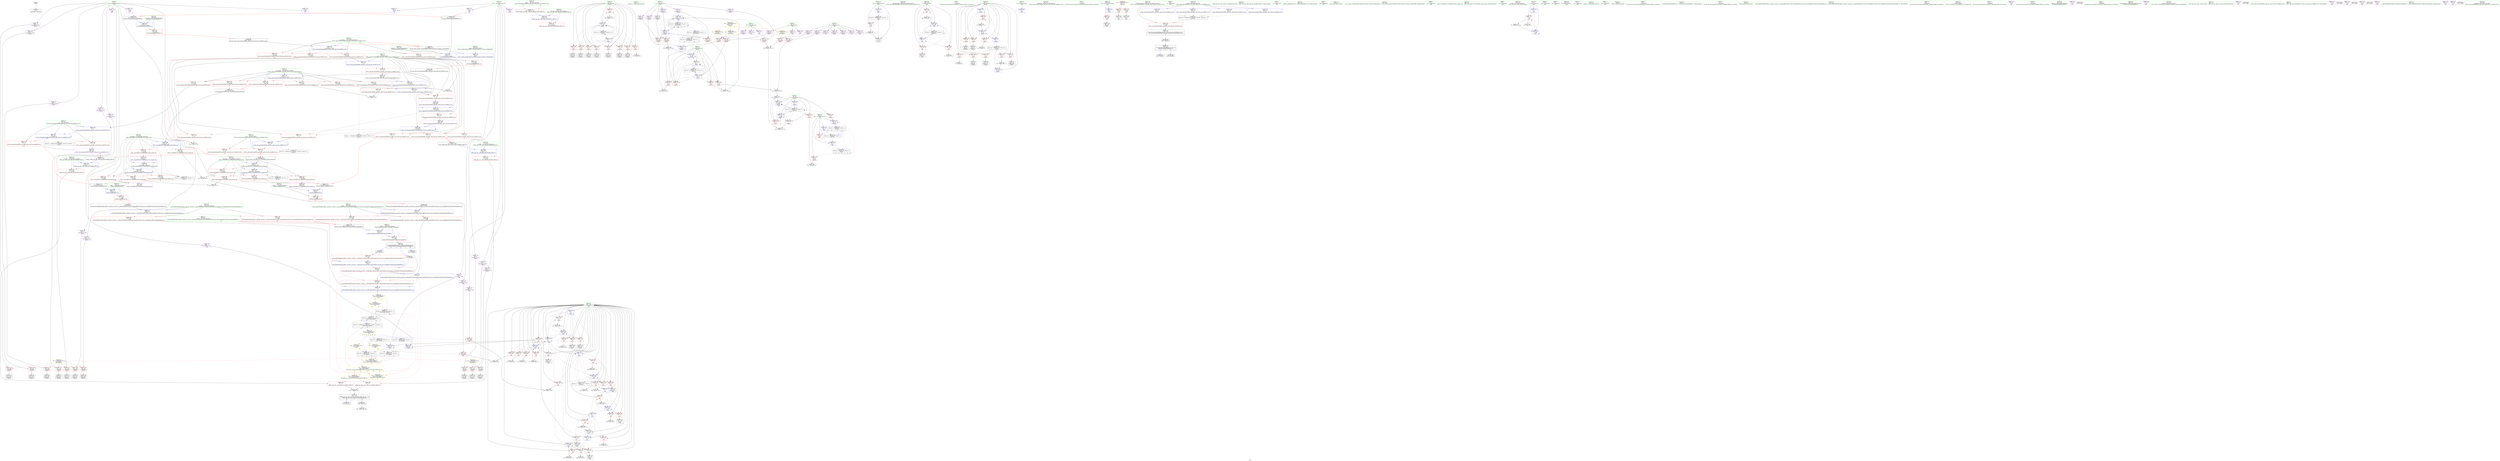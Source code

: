 digraph "SVFG" {
	label="SVFG";

	Node0x55be60fce210 [shape=record,color=grey,label="{NodeID: 0\nNullPtr}"];
	Node0x55be60fce210 -> Node0x55be61006890[style=solid];
	Node0x55be61071590 [shape=record,color=black,label="{NodeID: 692\n611 = PHI(626, )\n}"];
	Node0x55be61071590 -> Node0x55be61014be0[style=solid];
	Node0x55be61017d00 [shape=record,color=blue,label="{NodeID: 360\n525\<--522\nthis.addr\<--this\n_ZNK9__gnu_cxx5__ops15_Iter_less_iterclIPiS3_EEbT_T0_\n}"];
	Node0x55be61017d00 -> Node0x55be61013ba0[style=dashed];
	Node0x55be61013930 [shape=record,color=red,label="{NodeID: 277\n494\<--428\n\<--__ii\n_ZSt18__next_permutationIPiN9__gnu_cxx5__ops15_Iter_less_iterEEbT_S4_T0_\n|{<s0>18}}"];
	Node0x55be61013930:s0 -> Node0x55be610720e0[style=solid,color=red];
	Node0x55be61007760 [shape=record,color=red,label="{NodeID: 194\n140\<--51\n\<--j\n_Z4procv\n}"];
	Node0x55be61007760 -> Node0x55be610074f0[style=solid];
	Node0x55be61004170 [shape=record,color=black,label="{NodeID: 111\n328\<--327\nidxprom47\<--\nmain\n}"];
	Node0x55be61002b90 [shape=record,color=green,label="{NodeID: 28\n46\<--47\n_Z4procv\<--_Z4procv_field_insensitive\n}"];
	Node0x55be610464e0 [shape=record,color=black,label="{NodeID: 554\nMR_20V_2 = PHI(MR_20V_8, MR_20V_1, )\npts\{140000 \}\n}"];
	Node0x55be610464e0 -> Node0x55be610168b0[style=dashed];
	Node0x55be610464e0 -> Node0x55be6103c6a0[style=dashed];
	Node0x55be61020730 [shape=record,color=grey,label="{NodeID: 471\n162 = Binary(148, 161, )\n}"];
	Node0x55be61020730 -> Node0x55be610208b0[style=solid];
	Node0x55be61014ff0 [shape=record,color=blue,label="{NodeID: 305\n7\<--5\nTN\<--\nGlob }"];
	Node0x55be61014ff0 -> Node0x55be61044be0[style=dashed];
	Node0x55be61008e20 [shape=record,color=red,label="{NodeID: 222\n170\<--169\n\<--arrayidx49\n_Z4procv\n}"];
	Node0x55be61008e20 -> Node0x55be61004a40[style=solid];
	Node0x55be6100a8e0 [shape=record,color=purple,label="{NodeID: 139\n238\<--18\n\<--A\nmain\n}"];
	Node0x55be610053f0 [shape=record,color=green,label="{NodeID: 56\n434\<--435\nundef.agg.tmp\<--undef.agg.tmp_field_insensitive\n_ZSt18__next_permutationIPiN9__gnu_cxx5__ops15_Iter_less_iterEEbT_S4_T0_\n}"];
	Node0x55be61034d50 [shape=record,color=black,label="{NodeID: 499\nMR_73V_3 = PHI(MR_73V_2, MR_73V_4, )\npts\{562 \}\n}"];
	Node0x55be61016710 [shape=record,color=blue,label="{NodeID: 333\n201\<--289\ni\<--inc29\nmain\n}"];
	Node0x55be61016710 -> Node0x55be61011410[style=dashed];
	Node0x55be61016710 -> Node0x55be610114a0[style=dashed];
	Node0x55be61016710 -> Node0x55be61011570[style=dashed];
	Node0x55be61016710 -> Node0x55be61016710[style=dashed];
	Node0x55be61016710 -> Node0x55be610167e0[style=dashed];
	Node0x55be61012340 [shape=record,color=red,label="{NodeID: 250\n277\<--203\n\<--j\nmain\n}"];
	Node0x55be61012340 -> Node0x55be61003f00[style=solid];
	Node0x55be6100bfa0 [shape=record,color=purple,label="{NodeID: 167\n482\<--481\nincdec.ptr7\<--\n_ZSt18__next_permutationIPiN9__gnu_cxx5__ops15_Iter_less_iterEEbT_S4_T0_\n|{|<s1>15}}"];
	Node0x55be6100bfa0 -> Node0x55be61017a90[style=solid];
	Node0x55be6100bfa0:s1 -> Node0x55be610728d0[style=solid,color=red];
	Node0x55be61006c00 [shape=record,color=black,label="{NodeID: 84\n87\<--86\nidxprom8\<--\n_Z4procv\n}"];
	Node0x55be60fef9f0 [shape=record,color=green,label="{NodeID: 1\n5\<--1\n\<--dummyObj\nCan only get source location for instruction, argument, global var or function.}"];
	Node0x55be610716d0 [shape=record,color=black,label="{NodeID: 693\n617 = PHI(626, )\n}"];
	Node0x55be610716d0 -> Node0x55be61014cb0[style=solid];
	Node0x55be61034a40 [shape=record,color=black,label="{NodeID: 527\nMR_46V_3 = PHI(MR_46V_4, MR_46V_1, )\npts\{110000 140000 \}\n|{|<s1>22}}"];
	Node0x55be61034a40 -> Node0x55be61035340[style=dashed];
	Node0x55be61034a40:s1 -> Node0x55be6104a380[style=dashed,color=red];
	Node0x55be61017dd0 [shape=record,color=blue,label="{NodeID: 361\n527\<--523\n__it1.addr\<--__it1\n_ZNK9__gnu_cxx5__ops15_Iter_less_iterclIPiS3_EEbT_T0_\n}"];
	Node0x55be61017dd0 -> Node0x55be61013c70[style=dashed];
	Node0x55be61013a00 [shape=record,color=red,label="{NodeID: 278\n481\<--430\n\<--__j\n_ZSt18__next_permutationIPiN9__gnu_cxx5__ops15_Iter_less_iterEEbT_S4_T0_\n}"];
	Node0x55be61013a00 -> Node0x55be6100bfa0[style=solid];
	Node0x55be61007830 [shape=record,color=red,label="{NodeID: 195\n155\<--51\n\<--j\n_Z4procv\n}"];
	Node0x55be61007830 -> Node0x55be610047d0[style=solid];
	Node0x55be61004240 [shape=record,color=black,label="{NodeID: 112\n355\<--354\nidxprom61\<--\nmain\n}"];
	Node0x55be61002c90 [shape=record,color=green,label="{NodeID: 29\n49\<--50\ni\<--i_field_insensitive\n_Z4procv\n}"];
	Node0x55be61002c90 -> Node0x55be6100ca30[style=solid];
	Node0x55be61002c90 -> Node0x55be6100cb00[style=solid];
	Node0x55be61002c90 -> Node0x55be6100cbd0[style=solid];
	Node0x55be61002c90 -> Node0x55be6100cca0[style=solid];
	Node0x55be61002c90 -> Node0x55be6100cd70[style=solid];
	Node0x55be61002c90 -> Node0x55be6100ce40[style=solid];
	Node0x55be61002c90 -> Node0x55be6100cf10[style=solid];
	Node0x55be61002c90 -> Node0x55be6100cfe0[style=solid];
	Node0x55be61002c90 -> Node0x55be6100d0b0[style=solid];
	Node0x55be61002c90 -> Node0x55be61015390[style=solid];
	Node0x55be61002c90 -> Node0x55be61015530[style=solid];
	Node0x55be61002c90 -> Node0x55be61015600[style=solid];
	Node0x55be61002c90 -> Node0x55be61015e20[style=solid];
	Node0x55be610469e0 [shape=record,color=black,label="{NodeID: 555\nMR_22V_2 = PHI(MR_22V_5, MR_22V_1, )\npts\{250000 \}\n}"];
	Node0x55be610469e0 -> Node0x55be6103cba0[style=dashed];
	Node0x55be610208b0 [shape=record,color=grey,label="{NodeID: 472\n164 = Binary(163, 162, )\n}"];
	Node0x55be610208b0 -> Node0x55be61015ae0[style=solid];
	Node0x55be610150c0 [shape=record,color=blue,label="{NodeID: 306\n15\<--16\nN\<--\nGlob }"];
	Node0x55be61008ef0 [shape=record,color=red,label="{NodeID: 223\n173\<--172\n\<--arrayidx51\n_Z4procv\n}"];
	Node0x55be61008ef0 -> Node0x55be61020a30[style=solid];
	Node0x55be6100a9b0 [shape=record,color=purple,label="{NodeID: 140\n66\<--21\narrayidx\<--B\n_Z4procv\n}"];
	Node0x55be6100a9b0 -> Node0x55be61008120[style=solid];
	Node0x55be610054c0 [shape=record,color=green,label="{NodeID: 57\n436\<--437\nagg.tmp12\<--agg.tmp12_field_insensitive\n_ZSt18__next_permutationIPiN9__gnu_cxx5__ops15_Iter_less_iterEEbT_S4_T0_\n}"];
	Node0x55be61049020 [shape=record,color=yellow,style=double,label="{NodeID: 583\n18V_1 = ENCHI(MR_18V_0)\npts\{110000 \}\nFun[_Z4procv]}"];
	Node0x55be61049020 -> Node0x55be610081f0[style=dashed];
	Node0x55be61049020 -> Node0x55be610086d0[style=dashed];
	Node0x55be61049020 -> Node0x55be61008bb0[style=dashed];
	Node0x55be61034e40 [shape=record,color=black,label="{NodeID: 500\nMR_75V_3 = PHI(MR_75V_2, MR_75V_5, )\npts\{564 \}\n}"];
	Node0x55be610167e0 [shape=record,color=blue,label="{NodeID: 334\n201\<--5\ni\<--\nmain\n}"];
	Node0x55be610167e0 -> Node0x55be61011640[style=dashed];
	Node0x55be610167e0 -> Node0x55be61011710[style=dashed];
	Node0x55be610167e0 -> Node0x55be610117e0[style=dashed];
	Node0x55be610167e0 -> Node0x55be610118b0[style=dashed];
	Node0x55be610167e0 -> Node0x55be61011980[style=dashed];
	Node0x55be610167e0 -> Node0x55be61016a50[style=dashed];
	Node0x55be610167e0 -> Node0x55be61016bf0[style=dashed];
	Node0x55be61012410 [shape=record,color=red,label="{NodeID: 251\n283\<--203\n\<--j\nmain\n}"];
	Node0x55be61012410 -> Node0x55be6101f6b0[style=solid];
	Node0x55be6100c070 [shape=record,color=purple,label="{NodeID: 168\n573\<--572\nincdec.ptr\<--\n_ZSt9__reverseIPiEvT_S1_St26random_access_iterator_tag\n}"];
	Node0x55be6100c070 -> Node0x55be610182b0[style=solid];
	Node0x55be61006cd0 [shape=record,color=black,label="{NodeID: 85\n98\<--97\nidxprom13\<--\n_Z4procv\n}"];
	Node0x55be60ff6940 [shape=record,color=green,label="{NodeID: 2\n16\<--1\n\<--dummyObj\nCan only get source location for instruction, argument, global var or function.}"];
	Node0x55be61071810 [shape=record,color=black,label="{NodeID: 694\n621 = PHI(626, )\n}"];
	Node0x55be61071810 -> Node0x55be61014d80[style=solid];
	Node0x55be61017ea0 [shape=record,color=blue,label="{NodeID: 362\n529\<--524\n__it2.addr\<--__it2\n_ZNK9__gnu_cxx5__ops15_Iter_less_iterclIPiS3_EEbT_T0_\n}"];
	Node0x55be61017ea0 -> Node0x55be61013d40[style=dashed];
	Node0x55be61013ad0 [shape=record,color=red,label="{NodeID: 279\n490\<--430\n\<--__j\n_ZSt18__next_permutationIPiN9__gnu_cxx5__ops15_Iter_less_iterEEbT_S4_T0_\n|{<s0>16}}"];
	Node0x55be61013ad0:s0 -> Node0x55be61072e20[style=solid,color=red];
	Node0x55be61007900 [shape=record,color=red,label="{NodeID: 196\n167\<--51\n\<--j\n_Z4procv\n}"];
	Node0x55be61007900 -> Node0x55be61004970[style=solid];
	Node0x55be61004310 [shape=record,color=black,label="{NodeID: 113\n198\<--381\nmain_ret\<--\nmain\n}"];
	Node0x55be61002d60 [shape=record,color=green,label="{NodeID: 30\n51\<--52\nj\<--j_field_insensitive\n_Z4procv\n}"];
	Node0x55be61002d60 -> Node0x55be6100d180[style=solid];
	Node0x55be61002d60 -> Node0x55be6100d250[style=solid];
	Node0x55be61002d60 -> Node0x55be6100d320[style=solid];
	Node0x55be61002d60 -> Node0x55be610075c0[style=solid];
	Node0x55be61002d60 -> Node0x55be61007690[style=solid];
	Node0x55be61002d60 -> Node0x55be61007760[style=solid];
	Node0x55be61002d60 -> Node0x55be61007830[style=solid];
	Node0x55be61002d60 -> Node0x55be61007900[style=solid];
	Node0x55be61002d60 -> Node0x55be610079d0[style=solid];
	Node0x55be61002d60 -> Node0x55be610157a0[style=solid];
	Node0x55be61002d60 -> Node0x55be61015d50[style=solid];
	Node0x55be60d73190 [shape=record,color=yellow,style=double,label="{NodeID: 556\n24V_1 = ENCHI(MR_24V_0)\npts\{1 \}\nFun[main]}"];
	Node0x55be60d73190 -> Node0x55be6100c890[style=dashed];
	Node0x55be60d73190 -> Node0x55be6100c960[style=dashed];
	Node0x55be61020a30 [shape=record,color=grey,label="{NodeID: 473\n174 = Binary(173, 166, )\n}"];
	Node0x55be61020a30 -> Node0x55be61015bb0[style=solid];
	Node0x55be610151c0 [shape=record,color=blue,label="{NodeID: 307\n28\<--16\nans\<--\nGlob }"];
	Node0x55be610151c0 -> Node0x55be610450e0[style=dashed];
	Node0x55be61008fc0 [shape=record,color=red,label="{NodeID: 224\n381\<--199\n\<--retval\nmain\n}"];
	Node0x55be61008fc0 -> Node0x55be61004310[style=solid];
	Node0x55be6100aa80 [shape=record,color=purple,label="{NodeID: 141\n254\<--21\n\<--B\nmain\n}"];
	Node0x55be61005590 [shape=record,color=green,label="{NodeID: 58\n438\<--439\nundef.agg.tmp13\<--undef.agg.tmp13_field_insensitive\n_ZSt18__next_permutationIPiN9__gnu_cxx5__ops15_Iter_less_iterEEbT_S4_T0_\n}"];
	Node0x55be61049100 [shape=record,color=yellow,style=double,label="{NodeID: 584\n20V_1 = ENCHI(MR_20V_0)\npts\{140000 \}\nFun[_Z4procv]}"];
	Node0x55be61049100 -> Node0x55be61008390[style=dashed];
	Node0x55be61049100 -> Node0x55be61008530[style=dashed];
	Node0x55be61049100 -> Node0x55be610087a0[style=dashed];
	Node0x55be61049100 -> Node0x55be61008940[style=dashed];
	Node0x55be61049100 -> Node0x55be61008ae0[style=dashed];
	Node0x55be61049100 -> Node0x55be61008c80[style=dashed];
	Node0x55be61049100 -> Node0x55be61008e20[style=dashed];
	Node0x55be61035340 [shape=record,color=black,label="{NodeID: 501\nMR_46V_2 = PHI(MR_46V_1, MR_46V_3, )\npts\{110000 140000 \}\n|{<s0>18|<s1>20}}"];
	Node0x55be61035340:s0 -> Node0x55be61039970[style=dashed,color=blue];
	Node0x55be61035340:s1 -> Node0x55be61039970[style=dashed,color=blue];
	Node0x55be610168b0 [shape=record,color=blue,label="{NodeID: 335\n300\<--297\narrayidx35\<--\nmain\n}"];
	Node0x55be610168b0 -> Node0x55be610168b0[style=dashed];
	Node0x55be610168b0 -> Node0x55be6103c6a0[style=dashed];
	Node0x55be610124e0 [shape=record,color=red,label="{NodeID: 252\n330\<--329\n\<--arrayidx48\nmain\n}"];
	Node0x55be610124e0 -> Node0x55be61022fb0[style=solid];
	Node0x55be6100c140 [shape=record,color=purple,label="{NodeID: 169\n584\<--583\nincdec.ptr2\<--\n_ZSt9__reverseIPiEvT_S1_St26random_access_iterator_tag\n}"];
	Node0x55be6100c140 -> Node0x55be61018380[style=solid];
	Node0x55be61006da0 [shape=record,color=black,label="{NodeID: 86\n101\<--100\nidxprom15\<--\n_Z4procv\n}"];
	Node0x55be60ff2bc0 [shape=record,color=green,label="{NodeID: 3\n30\<--1\n.str\<--dummyObj\nGlob }"];
	Node0x55be61071950 [shape=record,color=black,label="{NodeID: 695\n416 = PHI(403, )\n0th arg _ZSt18__next_permutationIPiN9__gnu_cxx5__ops15_Iter_less_iterEEbT_S4_T0_ }"];
	Node0x55be61071950 -> Node0x55be610171a0[style=solid];
	Node0x55be61017f70 [shape=record,color=blue,label="{NodeID: 363\n544\<--542\n__a.addr\<--__a\n_ZSt9iter_swapIPiS0_EvT_T0_\n}"];
	Node0x55be61017f70 -> Node0x55be61013fb0[style=dashed];
	Node0x55be61013ba0 [shape=record,color=red,label="{NodeID: 280\n534\<--525\nthis1\<--this.addr\n_ZNK9__gnu_cxx5__ops15_Iter_less_iterclIPiS3_EEbT_T0_\n}"];
	Node0x55be610079d0 [shape=record,color=red,label="{NodeID: 197\n179\<--51\n\<--j\n_Z4procv\n}"];
	Node0x55be610079d0 -> Node0x55be61020d30[style=solid];
	Node0x55be610043e0 [shape=record,color=black,label="{NodeID: 114\n390\<--408\n_ZSt16next_permutationIPiEbT_S1__ret\<--call\n_ZSt16next_permutationIPiEbT_S1_\n|{<s0>9|<s1>10}}"];
	Node0x55be610043e0:s0 -> Node0x55be61070f10[style=solid,color=blue];
	Node0x55be610043e0:s1 -> Node0x55be61071040[style=solid,color=blue];
	Node0x55be61002e30 [shape=record,color=green,label="{NodeID: 31\n53\<--54\nk\<--k_field_insensitive\n_Z4procv\n}"];
	Node0x55be61002e30 -> Node0x55be61007aa0[style=solid];
	Node0x55be61002e30 -> Node0x55be61007b70[style=solid];
	Node0x55be61002e30 -> Node0x55be61007c40[style=solid];
	Node0x55be61002e30 -> Node0x55be61007d10[style=solid];
	Node0x55be61002e30 -> Node0x55be610156d0[style=solid];
	Node0x55be61002e30 -> Node0x55be61015940[style=solid];
	Node0x55be61002e30 -> Node0x55be61015c80[style=solid];
	Node0x55be61020bb0 [shape=record,color=grey,label="{NodeID: 474\n337 = Binary(336, 75, )\n}"];
	Node0x55be61020bb0 -> Node0x55be61016cc0[style=solid];
	Node0x55be610152c0 [shape=record,color=blue,label="{NodeID: 308\n55\<--16\nv\<--\n_Z4procv\n}"];
	Node0x55be610152c0 -> Node0x55be610405e0[style=dashed];
	Node0x55be61009090 [shape=record,color=red,label="{NodeID: 225\n233\<--201\n\<--i\nmain\n}"];
	Node0x55be61009090 -> Node0x55be61021630[style=solid];
	Node0x55be6100ab50 [shape=record,color=purple,label="{NodeID: 142\n70\<--24\narrayidx2\<--L\n_Z4procv\n}"];
	Node0x55be6100ab50 -> Node0x55be61015460[style=solid];
	Node0x55be61005660 [shape=record,color=green,label="{NodeID: 59\n474\<--475\n_ZNK9__gnu_cxx5__ops15_Iter_less_iterclIPiS3_EEbT_T0_\<--_ZNK9__gnu_cxx5__ops15_Iter_less_iterclIPiS3_EEbT_T0__field_insensitive\n}"];
	Node0x55be61016980 [shape=record,color=blue,label="{NodeID: 336\n304\<--297\narrayidx37\<--\nmain\n}"];
	Node0x55be61016980 -> Node0x55be61016980[style=dashed];
	Node0x55be61016980 -> Node0x55be6103c1a0[style=dashed];
	Node0x55be610125b0 [shape=record,color=red,label="{NodeID: 253\n357\<--356\n\<--arrayidx62\nmain\n}"];
	Node0x55be610125b0 -> Node0x55be61022cb0[style=solid];
	Node0x55be6100c210 [shape=record,color=purple,label="{NodeID: 170\n587\<--586\nincdec.ptr3\<--\n_ZSt9__reverseIPiEvT_S1_St26random_access_iterator_tag\n}"];
	Node0x55be6100c210 -> Node0x55be61018450[style=solid];
	Node0x55be61006e70 [shape=record,color=black,label="{NodeID: 87\n107\<--106\nidxprom18\<--\n_Z4procv\n}"];
	Node0x55be61000ad0 [shape=record,color=green,label="{NodeID: 4\n32\<--1\n.str.1\<--dummyObj\nGlob }"];
	Node0x55be61071a90 [shape=record,color=black,label="{NodeID: 696\n417 = PHI(404, )\n1st arg _ZSt18__next_permutationIPiN9__gnu_cxx5__ops15_Iter_less_iterEEbT_S4_T0_ }"];
	Node0x55be61071a90 -> Node0x55be61017270[style=solid];
	Node0x55be61018040 [shape=record,color=blue,label="{NodeID: 364\n546\<--543\n__b.addr\<--__b\n_ZSt9iter_swapIPiS0_EvT_T0_\n}"];
	Node0x55be61018040 -> Node0x55be61014080[style=dashed];
	Node0x55be61013c70 [shape=record,color=red,label="{NodeID: 281\n535\<--527\n\<--__it1.addr\n_ZNK9__gnu_cxx5__ops15_Iter_less_iterclIPiS3_EEbT_T0_\n}"];
	Node0x55be61013c70 -> Node0x55be61013e10[style=solid];
	Node0x55be61007aa0 [shape=record,color=red,label="{NodeID: 198\n96\<--53\n\<--k\n_Z4procv\n}"];
	Node0x55be61007aa0 -> Node0x55be610223b0[style=solid];
	Node0x55be610095e0 [shape=record,color=black,label="{NodeID: 115\n415\<--515\n_ZSt18__next_permutationIPiN9__gnu_cxx5__ops15_Iter_less_iterEEbT_S4_T0__ret\<--\n_ZSt18__next_permutationIPiN9__gnu_cxx5__ops15_Iter_less_iterEEbT_S4_T0_\n|{<s0>13}}"];
	Node0x55be610095e0:s0 -> Node0x55be6106e370[style=solid,color=blue];
	Node0x55be61002f00 [shape=record,color=green,label="{NodeID: 32\n55\<--56\nv\<--v_field_insensitive\n_Z4procv\n}"];
	Node0x55be61002f00 -> Node0x55be61007de0[style=solid];
	Node0x55be61002f00 -> Node0x55be61007eb0[style=solid];
	Node0x55be61002f00 -> Node0x55be61007f80[style=solid];
	Node0x55be61002f00 -> Node0x55be61008050[style=solid];
	Node0x55be61002f00 -> Node0x55be610152c0[style=solid];
	Node0x55be61002f00 -> Node0x55be61015870[style=solid];
	Node0x55be61002f00 -> Node0x55be61015ae0[style=solid];
	Node0x55be61020d30 [shape=record,color=grey,label="{NodeID: 475\n180 = Binary(179, 75, )\n}"];
	Node0x55be61020d30 -> Node0x55be61015d50[style=solid];
	Node0x55be61015390 [shape=record,color=blue,label="{NodeID: 309\n49\<--5\ni\<--\n_Z4procv\n}"];
	Node0x55be61015390 -> Node0x55be6100ca30[style=dashed];
	Node0x55be61015390 -> Node0x55be6100cb00[style=dashed];
	Node0x55be61015390 -> Node0x55be6100cbd0[style=dashed];
	Node0x55be61015390 -> Node0x55be6100cca0[style=dashed];
	Node0x55be61015390 -> Node0x55be61015530[style=dashed];
	Node0x55be61015390 -> Node0x55be61015600[style=dashed];
	Node0x55be61009160 [shape=record,color=red,label="{NodeID: 226\n236\<--201\n\<--i\nmain\n}"];
	Node0x55be61009160 -> Node0x55be61004cb0[style=solid];
	Node0x55be6100ac20 [shape=record,color=purple,label="{NodeID: 143\n102\<--24\narrayidx16\<--L\n_Z4procv\n}"];
	Node0x55be6100ac20 -> Node0x55be61008460[style=solid];
	Node0x55be61005760 [shape=record,color=green,label="{NodeID: 60\n492\<--493\n_ZSt9iter_swapIPiS0_EvT_T0_\<--_ZSt9iter_swapIPiS0_EvT_T0__field_insensitive\n}"];
	Node0x55be6104f180 [shape=record,color=yellow,style=double,label="{NodeID: 669\n46V_2 = CSCHI(MR_46V_1)\npts\{110000 140000 \}\nCS[]|{<s0>16|<s1>22}}"];
	Node0x55be6104f180:s0 -> Node0x55be6104fb60[style=dashed,color=blue];
	Node0x55be6104f180:s1 -> Node0x55be61034a40[style=dashed,color=blue];
	Node0x55be61016a50 [shape=record,color=blue,label="{NodeID: 337\n201\<--308\ni\<--inc39\nmain\n}"];
	Node0x55be61016a50 -> Node0x55be61011640[style=dashed];
	Node0x55be61016a50 -> Node0x55be61011710[style=dashed];
	Node0x55be61016a50 -> Node0x55be610117e0[style=dashed];
	Node0x55be61016a50 -> Node0x55be610118b0[style=dashed];
	Node0x55be61016a50 -> Node0x55be61011980[style=dashed];
	Node0x55be61016a50 -> Node0x55be61016a50[style=dashed];
	Node0x55be61016a50 -> Node0x55be61016bf0[style=dashed];
	Node0x55be61012680 [shape=record,color=red,label="{NodeID: 254\n403\<--393\n\<--__first.addr\n_ZSt16next_permutationIPiEbT_S1_\n|{<s0>13}}"];
	Node0x55be61012680:s0 -> Node0x55be61071950[style=solid,color=red];
	Node0x55be6100c2e0 [shape=record,color=purple,label="{NodeID: 171\n239\<--18\nadd.ptr\<--A\nmain\n}"];
	Node0x55be61006f40 [shape=record,color=black,label="{NodeID: 88\n110\<--109\nidxprom20\<--\n_Z4procv\n}"];
	Node0x55be61000e10 [shape=record,color=green,label="{NodeID: 5\n34\<--1\nstdin\<--dummyObj\nGlob }"];
	Node0x55be61071bd0 [shape=record,color=black,label="{NodeID: 697\n592 = PHI(422, 422, )\n0th arg _ZSt19__iterator_categoryIPiENSt15iterator_traitsIT_E17iterator_categoryERKS2_ }"];
	Node0x55be61071bd0 -> Node0x55be61018520[style=solid];
	Node0x55be61018110 [shape=record,color=blue,label="{NodeID: 365\n561\<--557\n__first.addr\<--__first\n_ZSt9__reverseIPiEvT_S1_St26random_access_iterator_tag\n}"];
	Node0x55be61018110 -> Node0x55be61014150[style=dashed];
	Node0x55be61018110 -> Node0x55be61014220[style=dashed];
	Node0x55be61018110 -> Node0x55be610142f0[style=dashed];
	Node0x55be61018110 -> Node0x55be610143c0[style=dashed];
	Node0x55be61018110 -> Node0x55be61018380[style=dashed];
	Node0x55be61018110 -> Node0x55be61034d50[style=dashed];
	Node0x55be61013d40 [shape=record,color=red,label="{NodeID: 282\n537\<--529\n\<--__it2.addr\n_ZNK9__gnu_cxx5__ops15_Iter_less_iterclIPiS3_EEbT_T0_\n}"];
	Node0x55be61013d40 -> Node0x55be61013ee0[style=solid];
	Node0x55be61007b70 [shape=record,color=red,label="{NodeID: 199\n137\<--53\n\<--k\n_Z4procv\n}"];
	Node0x55be61007b70 -> Node0x55be6101ffb0[style=solid];
	Node0x55be61009670 [shape=record,color=black,label="{NodeID: 116\n521\<--539\n_ZNK9__gnu_cxx5__ops15_Iter_less_iterclIPiS3_EEbT_T0__ret\<--cmp\n_ZNK9__gnu_cxx5__ops15_Iter_less_iterclIPiS3_EEbT_T0_\n|{<s0>14|<s1>15}}"];
	Node0x55be61009670:s0 -> Node0x55be61071250[style=solid,color=blue];
	Node0x55be61009670:s1 -> Node0x55be610713c0[style=solid,color=blue];
	Node0x55be61002fd0 [shape=record,color=green,label="{NodeID: 33\n196\<--197\nmain\<--main_field_insensitive\n}"];
	Node0x55be61020eb0 [shape=record,color=grey,label="{NodeID: 476\n295 = cmp(294, 62, )\n}"];
	Node0x55be61015460 [shape=record,color=blue,label="{NodeID: 310\n70\<--67\narrayidx2\<--\n_Z4procv\n}"];
	Node0x55be61015460 -> Node0x55be61015460[style=dashed];
	Node0x55be61015460 -> Node0x55be61040ae0[style=dashed];
	Node0x55be61009230 [shape=record,color=red,label="{NodeID: 227\n243\<--201\n\<--i\nmain\n}"];
	Node0x55be61009230 -> Node0x55be6101fcb0[style=solid];
	Node0x55be6100acf0 [shape=record,color=purple,label="{NodeID: 144\n111\<--24\narrayidx21\<--L\n_Z4procv\n}"];
	Node0x55be6100acf0 -> Node0x55be61008600[style=solid];
	Node0x55be61005860 [shape=record,color=green,label="{NodeID: 61\n497\<--498\n_ZSt19__iterator_categoryIPiENSt15iterator_traitsIT_E17iterator_categoryERKS2_\<--_ZSt19__iterator_categoryIPiENSt15iterator_traitsIT_E17iterator_categoryERKS2__field_insensitive\n}"];
	Node0x55be6104f310 [shape=record,color=yellow,style=double,label="{NodeID: 670\n46V_2 = CSCHI(MR_46V_1)\npts\{110000 140000 \}\nCS[]|{<s0>9|<s1>9|<s2>10|<s3>10|<s4>10|<s5>10|<s6>10}}"];
	Node0x55be6104f310:s0 -> Node0x55be6104f6e0[style=dashed,color=blue];
	Node0x55be6104f310:s1 -> Node0x55be6104f840[style=dashed,color=blue];
	Node0x55be6104f310:s2 -> Node0x55be610125b0[style=dashed,color=blue];
	Node0x55be6104f310:s3 -> Node0x55be6103c1a0[style=dashed,color=blue];
	Node0x55be6104f310:s4 -> Node0x55be6103c6a0[style=dashed,color=blue];
	Node0x55be6104f310:s5 -> Node0x55be61045fe0[style=dashed,color=blue];
	Node0x55be6104f310:s6 -> Node0x55be610464e0[style=dashed,color=blue];
	Node0x55be610493d0 [shape=record,color=yellow,style=double,label="{NodeID: 587\n46V_1 = ENCHI(MR_46V_0)\npts\{110000 140000 \}\nFun[_ZSt16next_permutationIPiEbT_S1_]|{<s0>13}}"];
	Node0x55be610493d0:s0 -> Node0x55be610485f0[style=dashed,color=red];
	Node0x55be61016b20 [shape=record,color=blue,label="{NodeID: 338\n28\<--312\nans\<--\nmain\n}"];
	Node0x55be61016b20 -> Node0x55be6103b7a0[style=dashed];
	Node0x55be61012750 [shape=record,color=red,label="{NodeID: 255\n404\<--395\n\<--__last.addr\n_ZSt16next_permutationIPiEbT_S1_\n|{<s0>13}}"];
	Node0x55be61012750:s0 -> Node0x55be61071a90[style=solid,color=red];
	Node0x55be6100c3b0 [shape=record,color=purple,label="{NodeID: 172\n255\<--21\nadd.ptr11\<--B\nmain\n}"];
	Node0x55be61007010 [shape=record,color=black,label="{NodeID: 89\n114\<--113\nidxprom22\<--\n_Z4procv\n}"];
	Node0x55be61000ed0 [shape=record,color=green,label="{NodeID: 6\n35\<--1\n.str.2\<--dummyObj\nGlob }"];
	Node0x55be61071de0 [shape=record,color=black,label="{NodeID: 698\n391 = PHI(316, 345, )\n0th arg _ZSt16next_permutationIPiEbT_S1_ }"];
	Node0x55be61071de0 -> Node0x55be61017000[style=solid];
	Node0x55be6103f6e0 [shape=record,color=black,label="{NodeID: 532\nMR_10V_6 = PHI(MR_10V_7, MR_10V_5, )\npts\{50 \}\n}"];
	Node0x55be6103f6e0 -> Node0x55be6100cd70[style=dashed];
	Node0x55be6103f6e0 -> Node0x55be6100ce40[style=dashed];
	Node0x55be6103f6e0 -> Node0x55be6100cf10[style=dashed];
	Node0x55be6103f6e0 -> Node0x55be6100cfe0[style=dashed];
	Node0x55be6103f6e0 -> Node0x55be6100d0b0[style=dashed];
	Node0x55be6103f6e0 -> Node0x55be61015e20[style=dashed];
	Node0x55be610181e0 [shape=record,color=blue,label="{NodeID: 366\n563\<--558\n__last.addr\<--__last\n_ZSt9__reverseIPiEvT_S1_St26random_access_iterator_tag\n}"];
	Node0x55be610181e0 -> Node0x55be61014490[style=dashed];
	Node0x55be610181e0 -> Node0x55be61014560[style=dashed];
	Node0x55be610181e0 -> Node0x55be610182b0[style=dashed];
	Node0x55be610181e0 -> Node0x55be61034e40[style=dashed];
	Node0x55be61013e10 [shape=record,color=red,label="{NodeID: 283\n536\<--535\n\<--\n_ZNK9__gnu_cxx5__ops15_Iter_less_iterclIPiS3_EEbT_T0_\n}"];
	Node0x55be61013e10 -> Node0x55be610226b0[style=solid];
	Node0x55be61007c40 [shape=record,color=red,label="{NodeID: 200\n148\<--53\n\<--k\n_Z4procv\n}"];
	Node0x55be61007c40 -> Node0x55be61020730[style=solid];
	Node0x55be61009700 [shape=record,color=black,label="{NodeID: 117\n626\<--631\n_ZSt4moveIRiEONSt16remove_referenceIT_E4typeEOS2__ret\<--\n_ZSt4moveIRiEONSt16remove_referenceIT_E4typeEOS2_\n|{<s0>23|<s1>24|<s2>25}}"];
	Node0x55be61009700:s0 -> Node0x55be61071590[style=solid,color=blue];
	Node0x55be61009700:s1 -> Node0x55be610716d0[style=solid,color=blue];
	Node0x55be61009700:s2 -> Node0x55be61071810[style=solid,color=blue];
	Node0x55be610030d0 [shape=record,color=green,label="{NodeID: 34\n199\<--200\nretval\<--retval_field_insensitive\nmain\n}"];
	Node0x55be610030d0 -> Node0x55be61008fc0[style=solid];
	Node0x55be610030d0 -> Node0x55be61015fc0[style=solid];
	Node0x55be61021030 [shape=record,color=grey,label="{NodeID: 477\n81 = cmp(80, 62, )\n}"];
	Node0x55be61015530 [shape=record,color=blue,label="{NodeID: 311\n49\<--74\ni\<--inc\n_Z4procv\n}"];
	Node0x55be61015530 -> Node0x55be6100ca30[style=dashed];
	Node0x55be61015530 -> Node0x55be6100cb00[style=dashed];
	Node0x55be61015530 -> Node0x55be6100cbd0[style=dashed];
	Node0x55be61015530 -> Node0x55be6100cca0[style=dashed];
	Node0x55be61015530 -> Node0x55be61015530[style=dashed];
	Node0x55be61015530 -> Node0x55be61015600[style=dashed];
	Node0x55be61009300 [shape=record,color=red,label="{NodeID: 228\n249\<--201\n\<--i\nmain\n}"];
	Node0x55be61009300 -> Node0x55be610211b0[style=solid];
	Node0x55be6100adc0 [shape=record,color=purple,label="{NodeID: 145\n135\<--24\narrayidx33\<--L\n_Z4procv\n}"];
	Node0x55be6100adc0 -> Node0x55be61008a10[style=solid];
	Node0x55be61005960 [shape=record,color=green,label="{NodeID: 62\n500\<--501\n_ZSt9__reverseIPiEvT_S1_St26random_access_iterator_tag\<--_ZSt9__reverseIPiEvT_S1_St26random_access_iterator_tag_field_insensitive\n}"];
	Node0x55be61016bf0 [shape=record,color=blue,label="{NodeID: 339\n201\<--5\ni\<--\nmain\n}"];
	Node0x55be61016bf0 -> Node0x55be61011a50[style=dashed];
	Node0x55be61016bf0 -> Node0x55be61011b20[style=dashed];
	Node0x55be61016bf0 -> Node0x55be61011bf0[style=dashed];
	Node0x55be61016bf0 -> Node0x55be61011cc0[style=dashed];
	Node0x55be61016bf0 -> Node0x55be61011d90[style=dashed];
	Node0x55be61016bf0 -> Node0x55be61016bf0[style=dashed];
	Node0x55be61016bf0 -> Node0x55be61016cc0[style=dashed];
	Node0x55be61016bf0 -> Node0x55be61016d90[style=dashed];
	Node0x55be61012820 [shape=record,color=red,label="{NodeID: 256\n515\<--418\n\<--retval\n_ZSt18__next_permutationIPiN9__gnu_cxx5__ops15_Iter_less_iterEEbT_S4_T0_\n}"];
	Node0x55be61012820 -> Node0x55be610095e0[style=solid];
	Node0x55be6100c480 [shape=record,color=purple,label="{NodeID: 173\n279\<--26\nadd.ptr23\<--W\nmain\n}"];
	Node0x55be610070e0 [shape=record,color=black,label="{NodeID: 90\n117\<--116\nidxprom24\<--\n_Z4procv\n}"];
	Node0x55be61000f90 [shape=record,color=green,label="{NodeID: 7\n37\<--1\n.str.3\<--dummyObj\nGlob }"];
	Node0x55be61071f60 [shape=record,color=black,label="{NodeID: 699\n392 = PHI(318, 347, )\n1st arg _ZSt16next_permutationIPiEbT_S1_ }"];
	Node0x55be61071f60 -> Node0x55be610170d0[style=solid];
	Node0x55be6103fbe0 [shape=record,color=black,label="{NodeID: 533\nMR_12V_2 = PHI(MR_12V_4, MR_12V_1, )\npts\{52 \}\n}"];
	Node0x55be6103fbe0 -> Node0x55be610157a0[style=dashed];
	Node0x55be610182b0 [shape=record,color=blue,label="{NodeID: 367\n563\<--573\n__last.addr\<--incdec.ptr\n_ZSt9__reverseIPiEvT_S1_St26random_access_iterator_tag\n}"];
	Node0x55be610182b0 -> Node0x55be61014630[style=dashed];
	Node0x55be610182b0 -> Node0x55be61014700[style=dashed];
	Node0x55be610182b0 -> Node0x55be610147d0[style=dashed];
	Node0x55be610182b0 -> Node0x55be61018450[style=dashed];
	Node0x55be610182b0 -> Node0x55be61034e40[style=dashed];
	Node0x55be61013ee0 [shape=record,color=red,label="{NodeID: 284\n538\<--537\n\<--\n_ZNK9__gnu_cxx5__ops15_Iter_less_iterclIPiS3_EEbT_T0_\n}"];
	Node0x55be61013ee0 -> Node0x55be610226b0[style=solid];
	Node0x55be61007d10 [shape=record,color=red,label="{NodeID: 201\n166\<--53\n\<--k\n_Z4procv\n}"];
	Node0x55be61007d10 -> Node0x55be61020a30[style=solid];
	Node0x55be610097d0 [shape=record,color=purple,label="{NodeID: 118\n85\<--9\narrayidx7\<--seq1\n_Z4procv\n}"];
	Node0x55be610097d0 -> Node0x55be610081f0[style=solid];
	Node0x55be610031a0 [shape=record,color=green,label="{NodeID: 35\n201\<--202\ni\<--i_field_insensitive\nmain\n}"];
	Node0x55be610031a0 -> Node0x55be61009090[style=solid];
	Node0x55be610031a0 -> Node0x55be61009160[style=solid];
	Node0x55be610031a0 -> Node0x55be61009230[style=solid];
	Node0x55be610031a0 -> Node0x55be61009300[style=solid];
	Node0x55be610031a0 -> Node0x55be610093d0[style=solid];
	Node0x55be610031a0 -> Node0x55be610094a0[style=solid];
	Node0x55be610031a0 -> Node0x55be61011410[style=solid];
	Node0x55be610031a0 -> Node0x55be610114a0[style=solid];
	Node0x55be610031a0 -> Node0x55be61011570[style=solid];
	Node0x55be610031a0 -> Node0x55be61011640[style=solid];
	Node0x55be610031a0 -> Node0x55be61011710[style=solid];
	Node0x55be610031a0 -> Node0x55be610117e0[style=solid];
	Node0x55be610031a0 -> Node0x55be610118b0[style=solid];
	Node0x55be610031a0 -> Node0x55be61011980[style=solid];
	Node0x55be610031a0 -> Node0x55be61011a50[style=solid];
	Node0x55be610031a0 -> Node0x55be61011b20[style=solid];
	Node0x55be610031a0 -> Node0x55be61011bf0[style=solid];
	Node0x55be610031a0 -> Node0x55be61011cc0[style=solid];
	Node0x55be610031a0 -> Node0x55be61011d90[style=solid];
	Node0x55be610031a0 -> Node0x55be61011e60[style=solid];
	Node0x55be610031a0 -> Node0x55be61011f30[style=solid];
	Node0x55be610031a0 -> Node0x55be61012000[style=solid];
	Node0x55be610031a0 -> Node0x55be610120d0[style=solid];
	Node0x55be610031a0 -> Node0x55be610121a0[style=solid];
	Node0x55be610031a0 -> Node0x55be61016160[style=solid];
	Node0x55be610031a0 -> Node0x55be61016230[style=solid];
	Node0x55be610031a0 -> Node0x55be61016300[style=solid];
	Node0x55be610031a0 -> Node0x55be610163d0[style=solid];
	Node0x55be610031a0 -> Node0x55be610164a0[style=solid];
	Node0x55be610031a0 -> Node0x55be61016710[style=solid];
	Node0x55be610031a0 -> Node0x55be610167e0[style=solid];
	Node0x55be610031a0 -> Node0x55be61016a50[style=solid];
	Node0x55be610031a0 -> Node0x55be61016bf0[style=solid];
	Node0x55be610031a0 -> Node0x55be61016cc0[style=solid];
	Node0x55be610031a0 -> Node0x55be61016d90[style=solid];
	Node0x55be610031a0 -> Node0x55be61016e60[style=solid];
	Node0x55be610211b0 [shape=record,color=grey,label="{NodeID: 478\n250 = cmp(249, 62, )\n}"];
	Node0x55be61015600 [shape=record,color=blue,label="{NodeID: 312\n49\<--5\ni\<--\n_Z4procv\n}"];
	Node0x55be61015600 -> Node0x55be6103f6e0[style=dashed];
	Node0x55be610093d0 [shape=record,color=red,label="{NodeID: 229\n252\<--201\n\<--i\nmain\n}"];
	Node0x55be610093d0 -> Node0x55be61003d60[style=solid];
	Node0x55be6100ae90 [shape=record,color=purple,label="{NodeID: 146\n145\<--24\narrayidx37\<--L\n_Z4procv\n}"];
	Node0x55be6100ae90 -> Node0x55be61015a10[style=solid];
	Node0x55be61005a60 [shape=record,color=green,label="{NodeID: 63\n518\<--519\nretval\<--retval_field_insensitive\n_ZN9__gnu_cxx5__ops16__iter_less_iterEv\n}"];
	Node0x55be61016cc0 [shape=record,color=blue,label="{NodeID: 340\n201\<--337\ni\<--inc51\nmain\n}"];
	Node0x55be61016cc0 -> Node0x55be61011a50[style=dashed];
	Node0x55be61016cc0 -> Node0x55be61011b20[style=dashed];
	Node0x55be61016cc0 -> Node0x55be61011bf0[style=dashed];
	Node0x55be61016cc0 -> Node0x55be61011cc0[style=dashed];
	Node0x55be61016cc0 -> Node0x55be61011d90[style=dashed];
	Node0x55be61016cc0 -> Node0x55be61016bf0[style=dashed];
	Node0x55be61016cc0 -> Node0x55be61016cc0[style=dashed];
	Node0x55be61016cc0 -> Node0x55be61016d90[style=dashed];
	Node0x55be610128f0 [shape=record,color=red,label="{NodeID: 257\n442\<--422\n\<--__first.addr\n_ZSt18__next_permutationIPiN9__gnu_cxx5__ops15_Iter_less_iterEEbT_S4_T0_\n}"];
	Node0x55be610128f0 -> Node0x55be61021c30[style=solid];
	Node0x55be6100c550 [shape=record,color=red,label="{NodeID: 174\n223\<--4\n\<--T\nmain\n}"];
	Node0x55be6100c550 -> Node0x55be610205b0[style=solid];
	Node0x55be6100c550 -> Node0x55be61021ab0[style=solid];
	Node0x55be610071b0 [shape=record,color=black,label="{NodeID: 91\n120\<--119\nidxprom26\<--\n_Z4procv\n}"];
	Node0x55be61001800 [shape=record,color=green,label="{NodeID: 8\n39\<--1\nstdout\<--dummyObj\nGlob }"];
	Node0x55be610720e0 [shape=record,color=black,label="{NodeID: 700\n557 = PHI(494, 508, )\n0th arg _ZSt9__reverseIPiEvT_S1_St26random_access_iterator_tag }"];
	Node0x55be610720e0 -> Node0x55be61018110[style=solid];
	Node0x55be610400e0 [shape=record,color=black,label="{NodeID: 534\nMR_14V_2 = PHI(MR_14V_4, MR_14V_1, )\npts\{54 \}\n}"];
	Node0x55be610400e0 -> Node0x55be610156d0[style=dashed];
	Node0x55be61018380 [shape=record,color=blue,label="{NodeID: 368\n561\<--584\n__first.addr\<--incdec.ptr2\n_ZSt9__reverseIPiEvT_S1_St26random_access_iterator_tag\n}"];
	Node0x55be61018380 -> Node0x55be61014220[style=dashed];
	Node0x55be61018380 -> Node0x55be610142f0[style=dashed];
	Node0x55be61018380 -> Node0x55be610143c0[style=dashed];
	Node0x55be61018380 -> Node0x55be61018380[style=dashed];
	Node0x55be61018380 -> Node0x55be61034d50[style=dashed];
	Node0x55be61013fb0 [shape=record,color=red,label="{NodeID: 285\n550\<--544\n\<--__a.addr\n_ZSt9iter_swapIPiS0_EvT_T0_\n|{<s0>21}}"];
	Node0x55be61013fb0:s0 -> Node0x55be61072a20[style=solid,color=red];
	Node0x55be61007de0 [shape=record,color=red,label="{NodeID: 202\n127\<--55\n\<--v\n_Z4procv\n}"];
	Node0x55be61007de0 -> Node0x55be6101f230[style=solid];
	Node0x55be610098a0 [shape=record,color=purple,label="{NodeID: 119\n115\<--9\narrayidx23\<--seq1\n_Z4procv\n}"];
	Node0x55be610098a0 -> Node0x55be610086d0[style=solid];
	Node0x55be61003270 [shape=record,color=green,label="{NodeID: 36\n203\<--204\nj\<--j_field_insensitive\nmain\n}"];
	Node0x55be61003270 -> Node0x55be61012270[style=solid];
	Node0x55be61003270 -> Node0x55be61012340[style=solid];
	Node0x55be61003270 -> Node0x55be61012410[style=solid];
	Node0x55be61003270 -> Node0x55be61016570[style=solid];
	Node0x55be61003270 -> Node0x55be61016640[style=solid];
	Node0x55be61021330 [shape=record,color=grey,label="{NodeID: 479\n506 = cmp(504, 505, )\n}"];
	Node0x55be610156d0 [shape=record,color=blue,label="{NodeID: 313\n53\<--89\nk\<--\n_Z4procv\n}"];
	Node0x55be610156d0 -> Node0x55be61007aa0[style=dashed];
	Node0x55be610156d0 -> Node0x55be61007b70[style=dashed];
	Node0x55be610156d0 -> Node0x55be61007c40[style=dashed];
	Node0x55be610156d0 -> Node0x55be61007d10[style=dashed];
	Node0x55be610156d0 -> Node0x55be61015940[style=dashed];
	Node0x55be610156d0 -> Node0x55be61015c80[style=dashed];
	Node0x55be610156d0 -> Node0x55be610400e0[style=dashed];
	Node0x55be610094a0 [shape=record,color=red,label="{NodeID: 230\n259\<--201\n\<--i\nmain\n}"];
	Node0x55be610094a0 -> Node0x55be6101f9b0[style=solid];
	Node0x55be6100af60 [shape=record,color=purple,label="{NodeID: 147\n172\<--24\narrayidx51\<--L\n_Z4procv\n}"];
	Node0x55be6100af60 -> Node0x55be61008ef0[style=solid];
	Node0x55be6100af60 -> Node0x55be61015bb0[style=solid];
	Node0x55be61005b30 [shape=record,color=green,label="{NodeID: 64\n525\<--526\nthis.addr\<--this.addr_field_insensitive\n_ZNK9__gnu_cxx5__ops15_Iter_less_iterclIPiS3_EEbT_T0_\n}"];
	Node0x55be61005b30 -> Node0x55be61013ba0[style=solid];
	Node0x55be61005b30 -> Node0x55be61017d00[style=solid];
	Node0x55be6104f6e0 [shape=record,color=yellow,style=double,label="{NodeID: 673\n18V_7 = CSCHI(MR_18V_6)\npts\{110000 \}\nCS[]|{|<s1>10}}"];
	Node0x55be6104f6e0 -> Node0x55be6103c1a0[style=dashed];
	Node0x55be6104f6e0:s1 -> Node0x55be610493d0[style=dashed,color=red];
	Node0x55be61016d90 [shape=record,color=blue,label="{NodeID: 341\n201\<--5\ni\<--\nmain\n}"];
	Node0x55be61016d90 -> Node0x55be61011e60[style=dashed];
	Node0x55be61016d90 -> Node0x55be61011f30[style=dashed];
	Node0x55be61016d90 -> Node0x55be61012000[style=dashed];
	Node0x55be61016d90 -> Node0x55be610120d0[style=dashed];
	Node0x55be61016d90 -> Node0x55be610121a0[style=dashed];
	Node0x55be61016d90 -> Node0x55be61016bf0[style=dashed];
	Node0x55be61016d90 -> Node0x55be61016e60[style=dashed];
	Node0x55be61016d90 -> Node0x55be610455e0[style=dashed];
	Node0x55be610129c0 [shape=record,color=red,label="{NodeID: 258\n449\<--422\n\<--__first.addr\n_ZSt18__next_permutationIPiN9__gnu_cxx5__ops15_Iter_less_iterEEbT_S4_T0_\n}"];
	Node0x55be610129c0 -> Node0x55be61017410[style=solid];
	Node0x55be6100c620 [shape=record,color=red,label="{NodeID: 175\n372\<--7\n\<--TN\nmain\n}"];
	Node0x55be6100c620 -> Node0x55be61020430[style=solid];
	Node0x55be61007280 [shape=record,color=black,label="{NodeID: 92\n123\<--122\nidxprom28\<--\n_Z4procv\n}"];
	Node0x55be610018c0 [shape=record,color=green,label="{NodeID: 9\n40\<--1\n.str.4\<--dummyObj\nGlob }"];
	Node0x55be61072260 [shape=record,color=black,label="{NodeID: 701\n558 = PHI(495, 509, )\n1st arg _ZSt9__reverseIPiEvT_S1_St26random_access_iterator_tag }"];
	Node0x55be61072260 -> Node0x55be610181e0[style=solid];
	Node0x55be610405e0 [shape=record,color=black,label="{NodeID: 535\nMR_16V_3 = PHI(MR_16V_4, MR_16V_2, )\npts\{56 \}\n}"];
	Node0x55be610405e0 -> Node0x55be61007de0[style=dashed];
	Node0x55be610405e0 -> Node0x55be61007eb0[style=dashed];
	Node0x55be610405e0 -> Node0x55be61007f80[style=dashed];
	Node0x55be610405e0 -> Node0x55be61008050[style=dashed];
	Node0x55be610405e0 -> Node0x55be61015870[style=dashed];
	Node0x55be610405e0 -> Node0x55be61015ae0[style=dashed];
	Node0x55be610405e0 -> Node0x55be610405e0[style=dashed];
	Node0x55be61018450 [shape=record,color=blue,label="{NodeID: 369\n563\<--587\n__last.addr\<--incdec.ptr3\n_ZSt9__reverseIPiEvT_S1_St26random_access_iterator_tag\n}"];
	Node0x55be61018450 -> Node0x55be61014630[style=dashed];
	Node0x55be61018450 -> Node0x55be61014700[style=dashed];
	Node0x55be61018450 -> Node0x55be610147d0[style=dashed];
	Node0x55be61018450 -> Node0x55be61018450[style=dashed];
	Node0x55be61018450 -> Node0x55be61034e40[style=dashed];
	Node0x55be61014080 [shape=record,color=red,label="{NodeID: 286\n551\<--546\n\<--__b.addr\n_ZSt9iter_swapIPiS0_EvT_T0_\n|{<s0>21}}"];
	Node0x55be61014080:s0 -> Node0x55be61072b30[style=solid,color=red];
	Node0x55be61007eb0 [shape=record,color=red,label="{NodeID: 203\n163\<--55\n\<--v\n_Z4procv\n}"];
	Node0x55be61007eb0 -> Node0x55be610208b0[style=solid];
	Node0x55be61009970 [shape=record,color=purple,label="{NodeID: 120\n151\<--9\narrayidx39\<--seq1\n_Z4procv\n}"];
	Node0x55be61009970 -> Node0x55be61008bb0[style=solid];
	Node0x55be61003340 [shape=record,color=green,label="{NodeID: 37\n205\<--206\nk\<--k_field_insensitive\nmain\n}"];
	Node0x55be610214b0 [shape=record,color=grey,label="{NodeID: 480\n368 = cmp(367, 62, )\n}"];
	Node0x55be610157a0 [shape=record,color=blue,label="{NodeID: 314\n51\<--5\nj\<--\n_Z4procv\n}"];
	Node0x55be610157a0 -> Node0x55be6100d180[style=dashed];
	Node0x55be610157a0 -> Node0x55be6100d250[style=dashed];
	Node0x55be610157a0 -> Node0x55be6100d320[style=dashed];
	Node0x55be610157a0 -> Node0x55be610075c0[style=dashed];
	Node0x55be610157a0 -> Node0x55be61007690[style=dashed];
	Node0x55be610157a0 -> Node0x55be61007760[style=dashed];
	Node0x55be610157a0 -> Node0x55be61007830[style=dashed];
	Node0x55be610157a0 -> Node0x55be61007900[style=dashed];
	Node0x55be610157a0 -> Node0x55be610079d0[style=dashed];
	Node0x55be610157a0 -> Node0x55be61015d50[style=dashed];
	Node0x55be610157a0 -> Node0x55be6103fbe0[style=dashed];
	Node0x55be61011410 [shape=record,color=red,label="{NodeID: 231\n265\<--201\n\<--i\nmain\n}"];
	Node0x55be61011410 -> Node0x55be610220b0[style=solid];
	Node0x55be6100b030 [shape=record,color=purple,label="{NodeID: 148\n118\<--26\narrayidx25\<--W\n_Z4procv\n}"];
	Node0x55be61005c00 [shape=record,color=green,label="{NodeID: 65\n527\<--528\n__it1.addr\<--__it1.addr_field_insensitive\n_ZNK9__gnu_cxx5__ops15_Iter_less_iterclIPiS3_EEbT_T0_\n}"];
	Node0x55be61005c00 -> Node0x55be61013c70[style=solid];
	Node0x55be61005c00 -> Node0x55be61017dd0[style=solid];
	Node0x55be6104f840 [shape=record,color=yellow,style=double,label="{NodeID: 674\n20V_7 = CSCHI(MR_20V_6)\npts\{140000 \}\nCS[]|{|<s2>10}}"];
	Node0x55be6104f840 -> Node0x55be610124e0[style=dashed];
	Node0x55be6104f840 -> Node0x55be6103c6a0[style=dashed];
	Node0x55be6104f840:s2 -> Node0x55be610493d0[style=dashed,color=red];
	Node0x55be61016e60 [shape=record,color=blue,label="{NodeID: 342\n201\<--364\ni\<--inc67\nmain\n}"];
	Node0x55be61016e60 -> Node0x55be61011e60[style=dashed];
	Node0x55be61016e60 -> Node0x55be61011f30[style=dashed];
	Node0x55be61016e60 -> Node0x55be61012000[style=dashed];
	Node0x55be61016e60 -> Node0x55be610120d0[style=dashed];
	Node0x55be61016e60 -> Node0x55be610121a0[style=dashed];
	Node0x55be61016e60 -> Node0x55be61016bf0[style=dashed];
	Node0x55be61016e60 -> Node0x55be61016e60[style=dashed];
	Node0x55be61016e60 -> Node0x55be610455e0[style=dashed];
	Node0x55be61012a90 [shape=record,color=red,label="{NodeID: 259\n505\<--422\n\<--__first.addr\n_ZSt18__next_permutationIPiN9__gnu_cxx5__ops15_Iter_less_iterEEbT_S4_T0_\n}"];
	Node0x55be61012a90 -> Node0x55be61021330[style=solid];
	Node0x55be6100c6f0 [shape=record,color=red,label="{NodeID: 176\n188\<--28\n\<--ans\n_Z4procv\n}"];
	Node0x55be6100c6f0 -> Node0x55be61022230[style=solid];
	Node0x55be61007350 [shape=record,color=black,label="{NodeID: 93\n131\<--130\nidxprom30\<--\n_Z4procv\n}"];
	Node0x55be610019c0 [shape=record,color=green,label="{NodeID: 10\n42\<--1\n.str.5\<--dummyObj\nGlob }"];
	Node0x55be610723e0 [shape=record,color=black,label="{NodeID: 702\n627 = PHI(610, 616, 606, )\n0th arg _ZSt4moveIRiEONSt16remove_referenceIT_E4typeEOS2_ }"];
	Node0x55be610723e0 -> Node0x55be61018a00[style=solid];
	Node0x55be61040ae0 [shape=record,color=black,label="{NodeID: 536\nMR_22V_4 = PHI(MR_22V_5, MR_22V_2, )\npts\{250000 \}\n|{|<s7>8|<s8>8}}"];
	Node0x55be61040ae0 -> Node0x55be61008460[style=dashed];
	Node0x55be61040ae0 -> Node0x55be61008600[style=dashed];
	Node0x55be61040ae0 -> Node0x55be61008a10[style=dashed];
	Node0x55be61040ae0 -> Node0x55be61008ef0[style=dashed];
	Node0x55be61040ae0 -> Node0x55be61015a10[style=dashed];
	Node0x55be61040ae0 -> Node0x55be61015bb0[style=dashed];
	Node0x55be61040ae0 -> Node0x55be61040ae0[style=dashed];
	Node0x55be61040ae0:s7 -> Node0x55be6103cba0[style=dashed,color=blue];
	Node0x55be61040ae0:s8 -> Node0x55be610469e0[style=dashed,color=blue];
	Node0x55be61018520 [shape=record,color=blue,label="{NodeID: 370\n595\<--592\n.addr\<--\n_ZSt19__iterator_categoryIPiENSt15iterator_traitsIT_E17iterator_categoryERKS2_\n}"];
	Node0x55be61014150 [shape=record,color=red,label="{NodeID: 287\n567\<--561\n\<--__first.addr\n_ZSt9__reverseIPiEvT_S1_St26random_access_iterator_tag\n}"];
	Node0x55be61014150 -> Node0x55be61022830[style=solid];
	Node0x55be61007f80 [shape=record,color=red,label="{NodeID: 204\n189\<--55\n\<--v\n_Z4procv\n}"];
	Node0x55be61007f80 -> Node0x55be61022230[style=solid];
	Node0x55be61009a40 [shape=record,color=purple,label="{NodeID: 121\n304\<--9\narrayidx37\<--seq1\nmain\n}"];
	Node0x55be61009a40 -> Node0x55be61016980[style=solid];
	Node0x55be61003410 [shape=record,color=green,label="{NodeID: 38\n212\<--213\nfreopen\<--freopen_field_insensitive\n}"];
	Node0x55be61021630 [shape=record,color=grey,label="{NodeID: 481\n234 = cmp(233, 62, )\n}"];
	Node0x55be61015870 [shape=record,color=blue,label="{NodeID: 315\n55\<--128\nv\<--add\n_Z4procv\n}"];
	Node0x55be61015870 -> Node0x55be61007de0[style=dashed];
	Node0x55be61015870 -> Node0x55be61007eb0[style=dashed];
	Node0x55be61015870 -> Node0x55be61015870[style=dashed];
	Node0x55be61015870 -> Node0x55be61015ae0[style=dashed];
	Node0x55be61015870 -> Node0x55be610405e0[style=dashed];
	Node0x55be610114a0 [shape=record,color=red,label="{NodeID: 232\n273\<--201\n\<--i\nmain\n}"];
	Node0x55be610114a0 -> Node0x55be61003e30[style=solid];
	Node0x55be6100b100 [shape=record,color=purple,label="{NodeID: 149\n124\<--26\narrayidx29\<--W\n_Z4procv\n}"];
	Node0x55be6100b100 -> Node0x55be61008870[style=solid];
	Node0x55be61005cd0 [shape=record,color=green,label="{NodeID: 66\n529\<--530\n__it2.addr\<--__it2.addr_field_insensitive\n_ZNK9__gnu_cxx5__ops15_Iter_less_iterclIPiS3_EEbT_T0_\n}"];
	Node0x55be61005cd0 -> Node0x55be61013d40[style=solid];
	Node0x55be61005cd0 -> Node0x55be61017ea0[style=solid];
	Node0x55be61016f30 [shape=record,color=blue,label="{NodeID: 343\n7\<--373\nTN\<--inc73\nmain\n}"];
	Node0x55be61016f30 -> Node0x55be61044be0[style=dashed];
	Node0x55be61012b60 [shape=record,color=red,label="{NodeID: 260\n508\<--422\n\<--__first.addr\n_ZSt18__next_permutationIPiN9__gnu_cxx5__ops15_Iter_less_iterEEbT_S4_T0_\n|{<s0>20}}"];
	Node0x55be61012b60:s0 -> Node0x55be610720e0[style=solid,color=red];
	Node0x55be6100c7c0 [shape=record,color=red,label="{NodeID: 177\n375\<--28\n\<--ans\nmain\n}"];
	Node0x55be61007420 [shape=record,color=black,label="{NodeID: 94\n134\<--133\nidxprom32\<--\n_Z4procv\n}"];
	Node0x55be61001ac0 [shape=record,color=green,label="{NodeID: 11\n44\<--1\n.str.6\<--dummyObj\nGlob }"];
	Node0x55be61072630 [shape=record,color=black,label="{NodeID: 703\n522 = PHI(420, 420, )\n0th arg _ZNK9__gnu_cxx5__ops15_Iter_less_iterclIPiS3_EEbT_T0_ }"];
	Node0x55be61072630 -> Node0x55be61017d00[style=solid];
	Node0x55be610185f0 [shape=record,color=blue,label="{NodeID: 371\n602\<--600\n__a.addr\<--__a\n_ZSt4swapIiENSt9enable_ifIXsr6__and_ISt6__not_ISt15__is_tuple_likeIT_EESt21is_move_constructibleIS3_ESt18is_move_assignableIS3_EEE5valueEvE4typeERS3_SC_\n}"];
	Node0x55be610185f0 -> Node0x55be610148a0[style=dashed];
	Node0x55be610185f0 -> Node0x55be61014970[style=dashed];
	Node0x55be61014220 [shape=record,color=red,label="{NodeID: 288\n576\<--561\n\<--__first.addr\n_ZSt9__reverseIPiEvT_S1_St26random_access_iterator_tag\n}"];
	Node0x55be61014220 -> Node0x55be610217b0[style=solid];
	Node0x55be61008050 [shape=record,color=red,label="{NodeID: 205\n192\<--55\n\<--v\n_Z4procv\n}"];
	Node0x55be61008050 -> Node0x55be61015ef0[style=solid];
	Node0x55be61009b10 [shape=record,color=purple,label="{NodeID: 122\n345\<--9\n\<--seq1\nmain\n|{<s0>10}}"];
	Node0x55be61009b10:s0 -> Node0x55be61071de0[style=solid,color=red];
	Node0x55be61003510 [shape=record,color=green,label="{NodeID: 39\n220\<--221\nscanf\<--scanf_field_insensitive\n}"];
	Node0x55be610217b0 [shape=record,color=grey,label="{NodeID: 482\n578 = cmp(576, 577, )\n}"];
	Node0x55be61015940 [shape=record,color=blue,label="{NodeID: 316\n53\<--138\nk\<--sub\n_Z4procv\n}"];
	Node0x55be61015940 -> Node0x55be61007aa0[style=dashed];
	Node0x55be61015940 -> Node0x55be61007b70[style=dashed];
	Node0x55be61015940 -> Node0x55be61007c40[style=dashed];
	Node0x55be61015940 -> Node0x55be61007d10[style=dashed];
	Node0x55be61015940 -> Node0x55be61015940[style=dashed];
	Node0x55be61015940 -> Node0x55be61015c80[style=dashed];
	Node0x55be61015940 -> Node0x55be610400e0[style=dashed];
	Node0x55be61011570 [shape=record,color=red,label="{NodeID: 233\n288\<--201\n\<--i\nmain\n}"];
	Node0x55be61011570 -> Node0x55be6101f530[style=solid];
	Node0x55be6100b1d0 [shape=record,color=purple,label="{NodeID: 150\n154\<--26\narrayidx41\<--W\n_Z4procv\n}"];
	Node0x55be61005da0 [shape=record,color=green,label="{NodeID: 67\n544\<--545\n__a.addr\<--__a.addr_field_insensitive\n_ZSt9iter_swapIPiS0_EvT_T0_\n}"];
	Node0x55be61005da0 -> Node0x55be61013fb0[style=solid];
	Node0x55be61005da0 -> Node0x55be61017f70[style=solid];
	Node0x55be610499d0 [shape=record,color=yellow,style=double,label="{NodeID: 593\n46V_1 = ENCHI(MR_46V_0)\npts\{110000 140000 \}\nFun[_ZNK9__gnu_cxx5__ops15_Iter_less_iterclIPiS3_EEbT_T0_]}"];
	Node0x55be610499d0 -> Node0x55be61013e10[style=dashed];
	Node0x55be610499d0 -> Node0x55be61013ee0[style=dashed];
	Node0x55be61017000 [shape=record,color=blue,label="{NodeID: 344\n393\<--391\n__first.addr\<--__first\n_ZSt16next_permutationIPiEbT_S1_\n}"];
	Node0x55be61017000 -> Node0x55be61012680[style=dashed];
	Node0x55be61012c30 [shape=record,color=red,label="{NodeID: 261\n443\<--424\n\<--__last.addr\n_ZSt18__next_permutationIPiN9__gnu_cxx5__ops15_Iter_less_iterEEbT_S4_T0_\n}"];
	Node0x55be61012c30 -> Node0x55be61021c30[style=solid];
	Node0x55be6100c890 [shape=record,color=red,label="{NodeID: 178\n208\<--34\n\<--stdin\nmain\n}"];
	Node0x55be6100c890 -> Node0x55be61004b10[style=solid];
	Node0x55be610074f0 [shape=record,color=black,label="{NodeID: 95\n141\<--140\nidxprom34\<--\n_Z4procv\n}"];
	Node0x55be61001c40 [shape=record,color=green,label="{NodeID: 12\n62\<--1\n\<--dummyObj\nCan only get source location for instruction, argument, global var or function.}"];
	Node0x55be61072780 [shape=record,color=black,label="{NodeID: 704\n523 = PHI(471, 480, )\n1st arg _ZNK9__gnu_cxx5__ops15_Iter_less_iterclIPiS3_EEbT_T0_ }"];
	Node0x55be61072780 -> Node0x55be61017dd0[style=solid];
	Node0x55be610186c0 [shape=record,color=blue,label="{NodeID: 372\n604\<--601\n__b.addr\<--__b\n_ZSt4swapIiENSt9enable_ifIXsr6__and_ISt6__not_ISt15__is_tuple_likeIT_EESt21is_move_constructibleIS3_ESt18is_move_assignableIS3_EEE5valueEvE4typeERS3_SC_\n}"];
	Node0x55be610186c0 -> Node0x55be61014a40[style=dashed];
	Node0x55be610186c0 -> Node0x55be61014b10[style=dashed];
	Node0x55be610142f0 [shape=record,color=red,label="{NodeID: 289\n580\<--561\n\<--__first.addr\n_ZSt9__reverseIPiEvT_S1_St26random_access_iterator_tag\n|{<s0>22}}"];
	Node0x55be610142f0:s0 -> Node0x55be61072c40[style=solid,color=red];
	Node0x55be61008120 [shape=record,color=red,label="{NodeID: 206\n67\<--66\n\<--arrayidx\n_Z4procv\n}"];
	Node0x55be61008120 -> Node0x55be61015460[style=solid];
	Node0x55be61009be0 [shape=record,color=purple,label="{NodeID: 123\n346\<--9\n\<--seq1\nmain\n}"];
	Node0x55be61003610 [shape=record,color=green,label="{NodeID: 40\n320\<--321\n_ZSt16next_permutationIPiEbT_S1_\<--_ZSt16next_permutationIPiEbT_S1__field_insensitive\n}"];
	Node0x55be61048080 [shape=record,color=yellow,style=double,label="{NodeID: 566\n40V_1 = ENCHI(MR_40V_0)\npts\{20 23 27 \}\nFun[main]|{<s0>8|<s1>8|<s2>8}}"];
	Node0x55be61048080:s0 -> Node0x55be610488f0[style=dashed,color=red];
	Node0x55be61048080:s1 -> Node0x55be61048a00[style=dashed,color=red];
	Node0x55be61048080:s2 -> Node0x55be61048ae0[style=dashed,color=red];
	Node0x55be61021930 [shape=record,color=grey,label="{NodeID: 483\n61 = cmp(60, 62, )\n}"];
	Node0x55be61015a10 [shape=record,color=blue,label="{NodeID: 317\n145\<--16\narrayidx37\<--\n_Z4procv\n}"];
	Node0x55be61015a10 -> Node0x55be61008460[style=dashed];
	Node0x55be61015a10 -> Node0x55be61008600[style=dashed];
	Node0x55be61015a10 -> Node0x55be61008a10[style=dashed];
	Node0x55be61015a10 -> Node0x55be61008ef0[style=dashed];
	Node0x55be61015a10 -> Node0x55be61015a10[style=dashed];
	Node0x55be61015a10 -> Node0x55be61015bb0[style=dashed];
	Node0x55be61015a10 -> Node0x55be61040ae0[style=dashed];
	Node0x55be61011640 [shape=record,color=red,label="{NodeID: 234\n294\<--201\n\<--i\nmain\n}"];
	Node0x55be61011640 -> Node0x55be61020eb0[style=solid];
	Node0x55be6100b2a0 [shape=record,color=purple,label="{NodeID: 151\n160\<--26\narrayidx45\<--W\n_Z4procv\n}"];
	Node0x55be6100b2a0 -> Node0x55be61008d50[style=solid];
	Node0x55be61005e70 [shape=record,color=green,label="{NodeID: 68\n546\<--547\n__b.addr\<--__b.addr_field_insensitive\n_ZSt9iter_swapIPiS0_EvT_T0_\n}"];
	Node0x55be61005e70 -> Node0x55be61014080[style=solid];
	Node0x55be61005e70 -> Node0x55be61018040[style=solid];
	Node0x55be6104fb60 [shape=record,color=yellow,style=double,label="{NodeID: 677\n46V_3 = CSCHI(MR_46V_1)\npts\{110000 140000 \}\nCS[]|{<s0>18|<s1>18}}"];
	Node0x55be6104fb60:s0 -> Node0x55be61035340[style=dashed,color=red];
	Node0x55be6104fb60:s1 -> Node0x55be61034a40[style=dashed,color=red];
	Node0x55be61038570 [shape=record,color=black,label="{NodeID: 511\nMR_48V_3 = PHI(MR_48V_6, MR_48V_4, MR_48V_5, MR_48V_2, )\npts\{419 \}\n}"];
	Node0x55be61038570 -> Node0x55be61012820[style=dashed];
	Node0x55be610170d0 [shape=record,color=blue,label="{NodeID: 345\n395\<--392\n__last.addr\<--__last\n_ZSt16next_permutationIPiEbT_S1_\n}"];
	Node0x55be610170d0 -> Node0x55be61012750[style=dashed];
	Node0x55be61012d00 [shape=record,color=red,label="{NodeID: 262\n455\<--424\n\<--__last.addr\n_ZSt18__next_permutationIPiN9__gnu_cxx5__ops15_Iter_less_iterEEbT_S4_T0_\n}"];
	Node0x55be61012d00 -> Node0x55be61022530[style=solid];
	Node0x55be6100c960 [shape=record,color=red,label="{NodeID: 179\n214\<--39\n\<--stdout\nmain\n}"];
	Node0x55be6100c960 -> Node0x55be61004be0[style=solid];
	Node0x55be61004560 [shape=record,color=black,label="{NodeID: 96\n144\<--143\nidxprom36\<--\n_Z4procv\n}"];
	Node0x55be61001cd0 [shape=record,color=green,label="{NodeID: 13\n75\<--1\n\<--dummyObj\nCan only get source location for instruction, argument, global var or function.}"];
	Node0x55be610728d0 [shape=record,color=black,label="{NodeID: 705\n524 = PHI(472, 482, )\n2nd arg _ZNK9__gnu_cxx5__ops15_Iter_less_iterclIPiS3_EEbT_T0_ }"];
	Node0x55be610728d0 -> Node0x55be61017ea0[style=solid];
	Node0x55be61018790 [shape=record,color=blue,label="{NodeID: 373\n606\<--614\n__tmp\<--\n_ZSt4swapIiENSt9enable_ifIXsr6__and_ISt6__not_ISt15__is_tuple_likeIT_EESt21is_move_constructibleIS3_ESt18is_move_assignableIS3_EEE5valueEvE4typeERS3_SC_\n}"];
	Node0x55be61018790 -> Node0x55be61014cb0[style=dashed];
	Node0x55be61018790 -> Node0x55be61014d80[style=dashed];
	Node0x55be610143c0 [shape=record,color=red,label="{NodeID: 290\n583\<--561\n\<--__first.addr\n_ZSt9__reverseIPiEvT_S1_St26random_access_iterator_tag\n}"];
	Node0x55be610143c0 -> Node0x55be6100c140[style=solid];
	Node0x55be610081f0 [shape=record,color=red,label="{NodeID: 207\n86\<--85\n\<--arrayidx7\n_Z4procv\n}"];
	Node0x55be610081f0 -> Node0x55be61006c00[style=solid];
	Node0x55be61009cb0 [shape=record,color=purple,label="{NodeID: 124\n347\<--9\n\<--seq1\nmain\n|{<s0>10}}"];
	Node0x55be61009cb0:s0 -> Node0x55be61071f60[style=solid,color=red];
	Node0x55be61003710 [shape=record,color=green,label="{NodeID: 41\n378\<--379\nprintf\<--printf_field_insensitive\n}"];
	Node0x55be61021ab0 [shape=record,color=grey,label="{NodeID: 484\n227 = cmp(223, 5, )\n}"];
	Node0x55be61015ae0 [shape=record,color=blue,label="{NodeID: 318\n55\<--164\nv\<--add47\n_Z4procv\n}"];
	Node0x55be61015ae0 -> Node0x55be61007de0[style=dashed];
	Node0x55be61015ae0 -> Node0x55be61007eb0[style=dashed];
	Node0x55be61015ae0 -> Node0x55be61015870[style=dashed];
	Node0x55be61015ae0 -> Node0x55be61015ae0[style=dashed];
	Node0x55be61015ae0 -> Node0x55be610405e0[style=dashed];
	Node0x55be61011710 [shape=record,color=red,label="{NodeID: 235\n297\<--201\n\<--i\nmain\n}"];
	Node0x55be61011710 -> Node0x55be610168b0[style=solid];
	Node0x55be61011710 -> Node0x55be61016980[style=solid];
	Node0x55be6100b370 [shape=record,color=purple,label="{NodeID: 152\n275\<--26\narrayidx\<--W\nmain\n}"];
	Node0x55be61005f40 [shape=record,color=green,label="{NodeID: 69\n553\<--554\n_ZSt4swapIiENSt9enable_ifIXsr6__and_ISt6__not_ISt15__is_tuple_likeIT_EESt21is_move_constructibleIS3_ESt18is_move_assignableIS3_EEE5valueEvE4typeERS3_SC_\<--_ZSt4swapIiENSt9enable_ifIXsr6__and_ISt6__not_ISt15__is_tuple_likeIT_EESt21is_move_constructibleIS3_ESt18is_move_assignableIS3_EEE5valueEvE4typeERS3_SC__field_insensitive\n}"];
	Node0x55be61038a70 [shape=record,color=black,label="{NodeID: 512\nMR_54V_2 = PHI(MR_54V_8, MR_54V_4, MR_54V_8, MR_54V_1, )\npts\{427 \}\n}"];
	Node0x55be610171a0 [shape=record,color=blue,label="{NodeID: 346\n422\<--416\n__first.addr\<--__first\n_ZSt18__next_permutationIPiN9__gnu_cxx5__ops15_Iter_less_iterEEbT_S4_T0_\n}"];
	Node0x55be610171a0 -> Node0x55be610128f0[style=dashed];
	Node0x55be610171a0 -> Node0x55be610129c0[style=dashed];
	Node0x55be610171a0 -> Node0x55be61012a90[style=dashed];
	Node0x55be610171a0 -> Node0x55be61012b60[style=dashed];
	Node0x55be61012dd0 [shape=record,color=red,label="{NodeID: 263\n460\<--424\n\<--__last.addr\n_ZSt18__next_permutationIPiN9__gnu_cxx5__ops15_Iter_less_iterEEbT_S4_T0_\n}"];
	Node0x55be61012dd0 -> Node0x55be61017680[style=solid];
	Node0x55be6100ca30 [shape=record,color=red,label="{NodeID: 180\n60\<--49\n\<--i\n_Z4procv\n}"];
	Node0x55be6100ca30 -> Node0x55be61021930[style=solid];
	Node0x55be61004630 [shape=record,color=black,label="{NodeID: 97\n150\<--149\nidxprom38\<--\n_Z4procv\n}"];
	Node0x55be61001d90 [shape=record,color=green,label="{NodeID: 14\n225\<--1\n\<--dummyObj\nCan only get source location for instruction, argument, global var or function.}"];
	Node0x55be61072a20 [shape=record,color=black,label="{NodeID: 706\n600 = PHI(550, )\n0th arg _ZSt4swapIiENSt9enable_ifIXsr6__and_ISt6__not_ISt15__is_tuple_likeIT_EESt21is_move_constructibleIS3_ESt18is_move_assignableIS3_EEE5valueEvE4typeERS3_SC_ }"];
	Node0x55be61072a20 -> Node0x55be610185f0[style=solid];
	Node0x55be6101f230 [shape=record,color=grey,label="{NodeID: 457\n128 = Binary(127, 126, )\n}"];
	Node0x55be6101f230 -> Node0x55be61015870[style=solid];
	Node0x55be61018860 [shape=record,color=blue,label="{NodeID: 374\n619\<--618\n\<--\n_ZSt4swapIiENSt9enable_ifIXsr6__and_ISt6__not_ISt15__is_tuple_likeIT_EESt21is_move_constructibleIS3_ESt18is_move_assignableIS3_EEE5valueEvE4typeERS3_SC_\n}"];
	Node0x55be61018860 -> Node0x55be61014d80[style=dashed];
	Node0x55be61018860 -> Node0x55be61018930[style=dashed];
	Node0x55be61014490 [shape=record,color=red,label="{NodeID: 291\n568\<--563\n\<--__last.addr\n_ZSt9__reverseIPiEvT_S1_St26random_access_iterator_tag\n}"];
	Node0x55be61014490 -> Node0x55be61022830[style=solid];
	Node0x55be610082c0 [shape=record,color=red,label="{NodeID: 208\n89\<--88\n\<--arrayidx9\n_Z4procv\n}"];
	Node0x55be610082c0 -> Node0x55be610156d0[style=solid];
	Node0x55be61009d80 [shape=record,color=purple,label="{NodeID: 125\n356\<--9\narrayidx62\<--seq1\nmain\n}"];
	Node0x55be61009d80 -> Node0x55be610125b0[style=solid];
	Node0x55be61003810 [shape=record,color=green,label="{NodeID: 42\n393\<--394\n__first.addr\<--__first.addr_field_insensitive\n_ZSt16next_permutationIPiEbT_S1_\n}"];
	Node0x55be61003810 -> Node0x55be61012680[style=solid];
	Node0x55be61003810 -> Node0x55be61017000[style=solid];
	Node0x55be61021c30 [shape=record,color=grey,label="{NodeID: 485\n444 = cmp(442, 443, )\n}"];
	Node0x55be61015bb0 [shape=record,color=blue,label="{NodeID: 319\n172\<--174\narrayidx51\<--sub52\n_Z4procv\n}"];
	Node0x55be61015bb0 -> Node0x55be61008460[style=dashed];
	Node0x55be61015bb0 -> Node0x55be61008600[style=dashed];
	Node0x55be61015bb0 -> Node0x55be61008a10[style=dashed];
	Node0x55be61015bb0 -> Node0x55be61008ef0[style=dashed];
	Node0x55be61015bb0 -> Node0x55be61015a10[style=dashed];
	Node0x55be61015bb0 -> Node0x55be61015bb0[style=dashed];
	Node0x55be61015bb0 -> Node0x55be61040ae0[style=dashed];
	Node0x55be610117e0 [shape=record,color=red,label="{NodeID: 236\n298\<--201\n\<--i\nmain\n}"];
	Node0x55be610117e0 -> Node0x55be61003fd0[style=solid];
	Node0x55be6100b440 [shape=record,color=purple,label="{NodeID: 153\n276\<--26\narraydecay\<--W\nmain\n}"];
	Node0x55be61006040 [shape=record,color=green,label="{NodeID: 70\n559\<--560\n\<--field_insensitive\n_ZSt9__reverseIPiEvT_S1_St26random_access_iterator_tag\n}"];
	Node0x55be61038f70 [shape=record,color=black,label="{NodeID: 513\nMR_56V_2 = PHI(MR_56V_4, MR_56V_1, MR_56V_4, MR_56V_1, )\npts\{429 \}\n}"];
	Node0x55be61017270 [shape=record,color=blue,label="{NodeID: 347\n424\<--417\n__last.addr\<--__last\n_ZSt18__next_permutationIPiN9__gnu_cxx5__ops15_Iter_less_iterEEbT_S4_T0_\n}"];
	Node0x55be61017270 -> Node0x55be61012c30[style=dashed];
	Node0x55be61017270 -> Node0x55be61012d00[style=dashed];
	Node0x55be61017270 -> Node0x55be61012dd0[style=dashed];
	Node0x55be61017270 -> Node0x55be61012ea0[style=dashed];
	Node0x55be61017270 -> Node0x55be61012f70[style=dashed];
	Node0x55be61017270 -> Node0x55be61013040[style=dashed];
	Node0x55be61012ea0 [shape=record,color=red,label="{NodeID: 264\n477\<--424\n\<--__last.addr\n_ZSt18__next_permutationIPiN9__gnu_cxx5__ops15_Iter_less_iterEEbT_S4_T0_\n}"];
	Node0x55be61012ea0 -> Node0x55be610179c0[style=solid];
	Node0x55be6100cb00 [shape=record,color=red,label="{NodeID: 181\n64\<--49\n\<--i\n_Z4procv\n}"];
	Node0x55be6100cb00 -> Node0x55be61006990[style=solid];
	Node0x55be61004700 [shape=record,color=black,label="{NodeID: 98\n153\<--152\nidxprom40\<--\n_Z4procv\n}"];
	Node0x55be61001e90 [shape=record,color=green,label="{NodeID: 15\n312\<--1\n\<--dummyObj\nCan only get source location for instruction, argument, global var or function.}"];
	Node0x55be61072b30 [shape=record,color=black,label="{NodeID: 707\n601 = PHI(551, )\n1st arg _ZSt4swapIiENSt9enable_ifIXsr6__and_ISt6__not_ISt15__is_tuple_likeIT_EESt21is_move_constructibleIS3_ESt18is_move_assignableIS3_EEE5valueEvE4typeERS3_SC_ }"];
	Node0x55be61072b30 -> Node0x55be610186c0[style=solid];
	Node0x55be6101f3b0 [shape=record,color=grey,label="{NodeID: 458\n126 = Binary(112, 125, )\n}"];
	Node0x55be6101f3b0 -> Node0x55be6101f230[style=solid];
	Node0x55be61018930 [shape=record,color=blue,label="{NodeID: 375\n623\<--622\n\<--\n_ZSt4swapIiENSt9enable_ifIXsr6__and_ISt6__not_ISt15__is_tuple_likeIT_EESt21is_move_constructibleIS3_ESt18is_move_assignableIS3_EEE5valueEvE4typeERS3_SC_\n|{<s0>21}}"];
	Node0x55be61018930:s0 -> Node0x55be6104f180[style=dashed,color=blue];
	Node0x55be61014560 [shape=record,color=red,label="{NodeID: 292\n572\<--563\n\<--__last.addr\n_ZSt9__reverseIPiEvT_S1_St26random_access_iterator_tag\n}"];
	Node0x55be61014560 -> Node0x55be6100c070[style=solid];
	Node0x55be61008390 [shape=record,color=red,label="{NodeID: 209\n100\<--99\n\<--arrayidx14\n_Z4procv\n}"];
	Node0x55be61008390 -> Node0x55be61006da0[style=solid];
	Node0x55be61009e50 [shape=record,color=purple,label="{NodeID: 126\n99\<--12\narrayidx14\<--seq2\n_Z4procv\n}"];
	Node0x55be61009e50 -> Node0x55be61008390[style=solid];
	Node0x55be610038e0 [shape=record,color=green,label="{NodeID: 43\n395\<--396\n__last.addr\<--__last.addr_field_insensitive\n_ZSt16next_permutationIPiEbT_S1_\n}"];
	Node0x55be610038e0 -> Node0x55be61012750[style=solid];
	Node0x55be610038e0 -> Node0x55be610170d0[style=solid];
	Node0x55be61021db0 [shape=record,color=grey,label="{NodeID: 486\n271 = cmp(270, 62, )\n}"];
	Node0x55be61015c80 [shape=record,color=blue,label="{NodeID: 320\n53\<--16\nk\<--\n_Z4procv\n}"];
	Node0x55be61015c80 -> Node0x55be61007aa0[style=dashed];
	Node0x55be61015c80 -> Node0x55be61007b70[style=dashed];
	Node0x55be61015c80 -> Node0x55be61007c40[style=dashed];
	Node0x55be61015c80 -> Node0x55be61007d10[style=dashed];
	Node0x55be61015c80 -> Node0x55be61015940[style=dashed];
	Node0x55be61015c80 -> Node0x55be61015c80[style=dashed];
	Node0x55be61015c80 -> Node0x55be610400e0[style=dashed];
	Node0x55be610118b0 [shape=record,color=red,label="{NodeID: 237\n302\<--201\n\<--i\nmain\n}"];
	Node0x55be610118b0 -> Node0x55be610040a0[style=solid];
	Node0x55be6100b510 [shape=record,color=purple,label="{NodeID: 154\n209\<--30\n\<--.str\nmain\n}"];
	Node0x55be61006110 [shape=record,color=green,label="{NodeID: 71\n561\<--562\n__first.addr\<--__first.addr_field_insensitive\n_ZSt9__reverseIPiEvT_S1_St26random_access_iterator_tag\n}"];
	Node0x55be61006110 -> Node0x55be61014150[style=solid];
	Node0x55be61006110 -> Node0x55be61014220[style=solid];
	Node0x55be61006110 -> Node0x55be610142f0[style=solid];
	Node0x55be61006110 -> Node0x55be610143c0[style=solid];
	Node0x55be61006110 -> Node0x55be61018110[style=solid];
	Node0x55be61006110 -> Node0x55be61018380[style=solid];
	Node0x55be61039470 [shape=record,color=black,label="{NodeID: 514\nMR_58V_2 = PHI(MR_58V_1, MR_58V_1, MR_58V_5, MR_58V_1, )\npts\{431 \}\n}"];
	Node0x55be61017340 [shape=record,color=blue,label="{NodeID: 348\n418\<--447\nretval\<--\n_ZSt18__next_permutationIPiN9__gnu_cxx5__ops15_Iter_less_iterEEbT_S4_T0_\n}"];
	Node0x55be61017340 -> Node0x55be61038570[style=dashed];
	Node0x55be61012f70 [shape=record,color=red,label="{NodeID: 265\n495\<--424\n\<--__last.addr\n_ZSt18__next_permutationIPiN9__gnu_cxx5__ops15_Iter_less_iterEEbT_S4_T0_\n|{<s0>18}}"];
	Node0x55be61012f70:s0 -> Node0x55be61072260[style=solid,color=red];
	Node0x55be6100cbd0 [shape=record,color=red,label="{NodeID: 182\n68\<--49\n\<--i\n_Z4procv\n}"];
	Node0x55be6100cbd0 -> Node0x55be61006a60[style=solid];
	Node0x55be610047d0 [shape=record,color=black,label="{NodeID: 99\n156\<--155\nidxprom42\<--\n_Z4procv\n}"];
	Node0x55be61001f90 [shape=record,color=green,label="{NodeID: 16\n447\<--1\n\<--dummyObj\nCan only get source location for instruction, argument, global var or function.}"];
	Node0x55be61072c40 [shape=record,color=black,label="{NodeID: 708\n542 = PHI(489, 580, )\n0th arg _ZSt9iter_swapIPiS0_EvT_T0_ }"];
	Node0x55be61072c40 -> Node0x55be61017f70[style=solid];
	Node0x55be6101f530 [shape=record,color=grey,label="{NodeID: 459\n289 = Binary(288, 75, )\n}"];
	Node0x55be6101f530 -> Node0x55be61016710[style=solid];
	Node0x55be61018a00 [shape=record,color=blue,label="{NodeID: 376\n628\<--627\n__t.addr\<--__t\n_ZSt4moveIRiEONSt16remove_referenceIT_E4typeEOS2_\n}"];
	Node0x55be61018a00 -> Node0x55be61014e50[style=dashed];
	Node0x55be61014630 [shape=record,color=red,label="{NodeID: 293\n577\<--563\n\<--__last.addr\n_ZSt9__reverseIPiEvT_S1_St26random_access_iterator_tag\n}"];
	Node0x55be61014630 -> Node0x55be610217b0[style=solid];
	Node0x55be61008460 [shape=record,color=red,label="{NodeID: 210\n103\<--102\n\<--arrayidx16\n_Z4procv\n}"];
	Node0x55be61008460 -> Node0x55be610223b0[style=solid];
	Node0x55be61009f20 [shape=record,color=purple,label="{NodeID: 127\n108\<--12\narrayidx19\<--seq2\n_Z4procv\n}"];
	Node0x55be61009f20 -> Node0x55be61008530[style=solid];
	Node0x55be610039b0 [shape=record,color=green,label="{NodeID: 44\n397\<--398\nagg.tmp\<--agg.tmp_field_insensitive\n_ZSt16next_permutationIPiEbT_S1_\n}"];
	Node0x55be61021f30 [shape=record,color=grey,label="{NodeID: 487\n94 = cmp(93, 62, )\n}"];
	Node0x55be61015d50 [shape=record,color=blue,label="{NodeID: 321\n51\<--180\nj\<--inc54\n_Z4procv\n}"];
	Node0x55be61015d50 -> Node0x55be6100d180[style=dashed];
	Node0x55be61015d50 -> Node0x55be6100d250[style=dashed];
	Node0x55be61015d50 -> Node0x55be6100d320[style=dashed];
	Node0x55be61015d50 -> Node0x55be610075c0[style=dashed];
	Node0x55be61015d50 -> Node0x55be61007690[style=dashed];
	Node0x55be61015d50 -> Node0x55be61007760[style=dashed];
	Node0x55be61015d50 -> Node0x55be61007830[style=dashed];
	Node0x55be61015d50 -> Node0x55be61007900[style=dashed];
	Node0x55be61015d50 -> Node0x55be610079d0[style=dashed];
	Node0x55be61015d50 -> Node0x55be61015d50[style=dashed];
	Node0x55be61015d50 -> Node0x55be6103fbe0[style=dashed];
	Node0x55be61011980 [shape=record,color=red,label="{NodeID: 238\n307\<--201\n\<--i\nmain\n}"];
	Node0x55be61011980 -> Node0x55be6101f830[style=solid];
	Node0x55be6100b5e0 [shape=record,color=purple,label="{NodeID: 155\n210\<--32\n\<--.str.1\nmain\n}"];
	Node0x55be610061e0 [shape=record,color=green,label="{NodeID: 72\n563\<--564\n__last.addr\<--__last.addr_field_insensitive\n_ZSt9__reverseIPiEvT_S1_St26random_access_iterator_tag\n}"];
	Node0x55be610061e0 -> Node0x55be61014490[style=solid];
	Node0x55be610061e0 -> Node0x55be61014560[style=solid];
	Node0x55be610061e0 -> Node0x55be61014630[style=solid];
	Node0x55be610061e0 -> Node0x55be61014700[style=solid];
	Node0x55be610061e0 -> Node0x55be610147d0[style=solid];
	Node0x55be610061e0 -> Node0x55be610181e0[style=solid];
	Node0x55be610061e0 -> Node0x55be610182b0[style=solid];
	Node0x55be610061e0 -> Node0x55be61018450[style=solid];
	Node0x55be60adc9f0 [shape=record,color=black,label="{NodeID: 681\n219 = PHI()\n}"];
	Node0x55be61039970 [shape=record,color=black,label="{NodeID: 515\nMR_46V_2 = PHI(MR_46V_5, MR_46V_1, MR_46V_4, MR_46V_1, )\npts\{110000 140000 \}\n|{<s0>13}}"];
	Node0x55be61039970:s0 -> Node0x55be6104f310[style=dashed,color=blue];
	Node0x55be61017410 [shape=record,color=blue,label="{NodeID: 349\n426\<--449\n__i\<--\n_ZSt18__next_permutationIPiN9__gnu_cxx5__ops15_Iter_less_iterEEbT_S4_T0_\n}"];
	Node0x55be61017410 -> Node0x55be61013110[style=dashed];
	Node0x55be61017410 -> Node0x55be610174e0[style=dashed];
	Node0x55be61013040 [shape=record,color=red,label="{NodeID: 266\n509\<--424\n\<--__last.addr\n_ZSt18__next_permutationIPiN9__gnu_cxx5__ops15_Iter_less_iterEEbT_S4_T0_\n|{<s0>20}}"];
	Node0x55be61013040:s0 -> Node0x55be61072260[style=solid,color=red];
	Node0x55be6100cca0 [shape=record,color=red,label="{NodeID: 183\n73\<--49\n\<--i\n_Z4procv\n}"];
	Node0x55be6100cca0 -> Node0x55be6101fb30[style=solid];
	Node0x55be610048a0 [shape=record,color=black,label="{NodeID: 100\n159\<--158\nidxprom44\<--\n_Z4procv\n}"];
	Node0x55be61002090 [shape=record,color=green,label="{NodeID: 17\n486\<--1\n\<--dummyObj\nCan only get source location for instruction, argument, global var or function.}"];
	Node0x55be61072e20 [shape=record,color=black,label="{NodeID: 709\n543 = PHI(490, 581, )\n1st arg _ZSt9iter_swapIPiS0_EvT_T0_ }"];
	Node0x55be61072e20 -> Node0x55be61018040[style=solid];
	Node0x55be6101f6b0 [shape=record,color=grey,label="{NodeID: 460\n284 = Binary(283, 75, )\n}"];
	Node0x55be6101f6b0 -> Node0x55be61016640[style=solid];
	Node0x55be61014700 [shape=record,color=red,label="{NodeID: 294\n581\<--563\n\<--__last.addr\n_ZSt9__reverseIPiEvT_S1_St26random_access_iterator_tag\n|{<s0>22}}"];
	Node0x55be61014700:s0 -> Node0x55be61072e20[style=solid,color=red];
	Node0x55be61008530 [shape=record,color=red,label="{NodeID: 211\n109\<--108\n\<--arrayidx19\n_Z4procv\n}"];
	Node0x55be61008530 -> Node0x55be61006f40[style=solid];
	Node0x55be61009ff0 [shape=record,color=purple,label="{NodeID: 128\n121\<--12\narrayidx27\<--seq2\n_Z4procv\n}"];
	Node0x55be61009ff0 -> Node0x55be610087a0[style=solid];
	Node0x55be61003a80 [shape=record,color=green,label="{NodeID: 45\n399\<--400\nundef.agg.tmp\<--undef.agg.tmp_field_insensitive\n_ZSt16next_permutationIPiEbT_S1_\n}"];
	Node0x55be610220b0 [shape=record,color=grey,label="{NodeID: 488\n266 = cmp(265, 62, )\n}"];
	Node0x55be61015e20 [shape=record,color=blue,label="{NodeID: 322\n49\<--185\ni\<--inc57\n_Z4procv\n}"];
	Node0x55be61015e20 -> Node0x55be6103f6e0[style=dashed];
	Node0x55be61011a50 [shape=record,color=red,label="{NodeID: 239\n324\<--201\n\<--i\nmain\n}"];
	Node0x55be61011a50 -> Node0x55be61022e30[style=solid];
	Node0x55be6100b6b0 [shape=record,color=purple,label="{NodeID: 156\n215\<--35\n\<--.str.2\nmain\n}"];
	Node0x55be610062b0 [shape=record,color=green,label="{NodeID: 73\n593\<--594\nretval\<--retval_field_insensitive\n_ZSt19__iterator_categoryIPiENSt15iterator_traitsIT_E17iterator_categoryERKS2_\n}"];
	Node0x55be6106e370 [shape=record,color=black,label="{NodeID: 682\n408 = PHI(415, )\n}"];
	Node0x55be6106e370 -> Node0x55be610043e0[style=solid];
	Node0x55be610174e0 [shape=record,color=blue,label="{NodeID: 350\n426\<--452\n__i\<--incdec.ptr\n_ZSt18__next_permutationIPiN9__gnu_cxx5__ops15_Iter_less_iterEEbT_S4_T0_\n}"];
	Node0x55be610174e0 -> Node0x55be610131e0[style=dashed];
	Node0x55be610174e0 -> Node0x55be61017680[style=dashed];
	Node0x55be610174e0 -> Node0x55be61038a70[style=dashed];
	Node0x55be61013110 [shape=record,color=red,label="{NodeID: 267\n451\<--426\n\<--__i\n_ZSt18__next_permutationIPiN9__gnu_cxx5__ops15_Iter_less_iterEEbT_S4_T0_\n}"];
	Node0x55be61013110 -> Node0x55be6100bd30[style=solid];
	Node0x55be6100cd70 [shape=record,color=red,label="{NodeID: 184\n80\<--49\n\<--i\n_Z4procv\n}"];
	Node0x55be6100cd70 -> Node0x55be61021030[style=solid];
	Node0x55be61004970 [shape=record,color=black,label="{NodeID: 101\n168\<--167\nidxprom48\<--\n_Z4procv\n}"];
	Node0x55be61002190 [shape=record,color=green,label="{NodeID: 18\n4\<--6\nT\<--T_field_insensitive\nGlob }"];
	Node0x55be61002190 -> Node0x55be6100c550[style=solid];
	Node0x55be61002190 -> Node0x55be61014f20[style=solid];
	Node0x55be61002190 -> Node0x55be61016090[style=solid];
	Node0x55be6101f830 [shape=record,color=grey,label="{NodeID: 461\n308 = Binary(307, 75, )\n}"];
	Node0x55be6101f830 -> Node0x55be61016a50[style=solid];
	Node0x55be610147d0 [shape=record,color=red,label="{NodeID: 295\n586\<--563\n\<--__last.addr\n_ZSt9__reverseIPiEvT_S1_St26random_access_iterator_tag\n}"];
	Node0x55be610147d0 -> Node0x55be6100c210[style=solid];
	Node0x55be61008600 [shape=record,color=red,label="{NodeID: 212\n112\<--111\n\<--arrayidx21\n_Z4procv\n}"];
	Node0x55be61008600 -> Node0x55be6101f3b0[style=solid];
	Node0x55be6100a0c0 [shape=record,color=purple,label="{NodeID: 129\n132\<--12\narrayidx31\<--seq2\n_Z4procv\n}"];
	Node0x55be6100a0c0 -> Node0x55be61008940[style=solid];
	Node0x55be61003b50 [shape=record,color=green,label="{NodeID: 46\n406\<--407\n_ZN9__gnu_cxx5__ops16__iter_less_iterEv\<--_ZN9__gnu_cxx5__ops16__iter_less_iterEv_field_insensitive\n}"];
	Node0x55be610485f0 [shape=record,color=yellow,style=double,label="{NodeID: 572\n46V_1 = ENCHI(MR_46V_0)\npts\{110000 140000 \}\nFun[_ZSt18__next_permutationIPiN9__gnu_cxx5__ops15_Iter_less_iterEEbT_S4_T0_]|{|<s1>14|<s2>15|<s3>16|<s4>20|<s5>20}}"];
	Node0x55be610485f0 -> Node0x55be61039970[style=dashed];
	Node0x55be610485f0:s1 -> Node0x55be610499d0[style=dashed,color=red];
	Node0x55be610485f0:s2 -> Node0x55be610499d0[style=dashed,color=red];
	Node0x55be610485f0:s3 -> Node0x55be6104a380[style=dashed,color=red];
	Node0x55be610485f0:s4 -> Node0x55be61035340[style=dashed,color=red];
	Node0x55be610485f0:s5 -> Node0x55be61034a40[style=dashed,color=red];
	Node0x55be61022230 [shape=record,color=grey,label="{NodeID: 489\n190 = cmp(188, 189, )\n}"];
	Node0x55be61015ef0 [shape=record,color=blue,label="{NodeID: 323\n28\<--192\nans\<--\n_Z4procv\n}"];
	Node0x55be61015ef0 -> Node0x55be610441e0[style=dashed];
	Node0x55be61011b20 [shape=record,color=red,label="{NodeID: 240\n327\<--201\n\<--i\nmain\n}"];
	Node0x55be61011b20 -> Node0x55be61004170[style=solid];
	Node0x55be6100b780 [shape=record,color=purple,label="{NodeID: 157\n216\<--37\n\<--.str.3\nmain\n}"];
	Node0x55be61006380 [shape=record,color=green,label="{NodeID: 74\n595\<--596\n.addr\<--.addr_field_insensitive\n_ZSt19__iterator_categoryIPiENSt15iterator_traitsIT_E17iterator_categoryERKS2_\n}"];
	Node0x55be61006380 -> Node0x55be61018520[style=solid];
	Node0x55be61070bd0 [shape=record,color=black,label="{NodeID: 683\n230 = PHI()\n}"];
	Node0x55be610175b0 [shape=record,color=blue,label="{NodeID: 351\n418\<--447\nretval\<--\n_ZSt18__next_permutationIPiN9__gnu_cxx5__ops15_Iter_less_iterEEbT_S4_T0_\n}"];
	Node0x55be610175b0 -> Node0x55be61038570[style=dashed];
	Node0x55be610131e0 [shape=record,color=red,label="{NodeID: 268\n454\<--426\n\<--__i\n_ZSt18__next_permutationIPiN9__gnu_cxx5__ops15_Iter_less_iterEEbT_S4_T0_\n}"];
	Node0x55be610131e0 -> Node0x55be61022530[style=solid];
	Node0x55be6100ce40 [shape=record,color=red,label="{NodeID: 185\n83\<--49\n\<--i\n_Z4procv\n}"];
	Node0x55be6100ce40 -> Node0x55be61006b30[style=solid];
	Node0x55be61004a40 [shape=record,color=black,label="{NodeID: 102\n171\<--170\nidxprom50\<--\n_Z4procv\n}"];
	Node0x55be61002290 [shape=record,color=green,label="{NodeID: 19\n7\<--8\nTN\<--TN_field_insensitive\nGlob }"];
	Node0x55be61002290 -> Node0x55be6100c620[style=solid];
	Node0x55be61002290 -> Node0x55be61014ff0[style=solid];
	Node0x55be61002290 -> Node0x55be61016f30[style=solid];
	Node0x55be6101f9b0 [shape=record,color=grey,label="{NodeID: 462\n260 = Binary(259, 75, )\n}"];
	Node0x55be6101f9b0 -> Node0x55be610163d0[style=solid];
	Node0x55be610148a0 [shape=record,color=red,label="{NodeID: 296\n610\<--602\n\<--__a.addr\n_ZSt4swapIiENSt9enable_ifIXsr6__and_ISt6__not_ISt15__is_tuple_likeIT_EESt21is_move_constructibleIS3_ESt18is_move_assignableIS3_EEE5valueEvE4typeERS3_SC_\n|{<s0>23}}"];
	Node0x55be610148a0:s0 -> Node0x55be610723e0[style=solid,color=red];
	Node0x55be610086d0 [shape=record,color=red,label="{NodeID: 213\n116\<--115\n\<--arrayidx23\n_Z4procv\n}"];
	Node0x55be610086d0 -> Node0x55be610070e0[style=solid];
	Node0x55be6100a190 [shape=record,color=purple,label="{NodeID: 130\n142\<--12\narrayidx35\<--seq2\n_Z4procv\n}"];
	Node0x55be6100a190 -> Node0x55be61008ae0[style=solid];
	Node0x55be61003c50 [shape=record,color=green,label="{NodeID: 47\n409\<--410\n_ZSt18__next_permutationIPiN9__gnu_cxx5__ops15_Iter_less_iterEEbT_S4_T0_\<--_ZSt18__next_permutationIPiN9__gnu_cxx5__ops15_Iter_less_iterEEbT_S4_T0__field_insensitive\n}"];
	Node0x55be610223b0 [shape=record,color=grey,label="{NodeID: 490\n104 = cmp(96, 103, )\n}"];
	Node0x55be61015fc0 [shape=record,color=blue,label="{NodeID: 324\n199\<--5\nretval\<--\nmain\n}"];
	Node0x55be61015fc0 -> Node0x55be61008fc0[style=dashed];
	Node0x55be61011bf0 [shape=record,color=red,label="{NodeID: 241\n331\<--201\n\<--i\nmain\n}"];
	Node0x55be61011bf0 -> Node0x55be61022fb0[style=solid];
	Node0x55be6100b850 [shape=record,color=purple,label="{NodeID: 158\n218\<--40\n\<--.str.4\nmain\n}"];
	Node0x55be61006450 [shape=record,color=green,label="{NodeID: 75\n602\<--603\n__a.addr\<--__a.addr_field_insensitive\n_ZSt4swapIiENSt9enable_ifIXsr6__and_ISt6__not_ISt15__is_tuple_likeIT_EESt21is_move_constructibleIS3_ESt18is_move_assignableIS3_EEE5valueEvE4typeERS3_SC_\n}"];
	Node0x55be61006450 -> Node0x55be610148a0[style=solid];
	Node0x55be61006450 -> Node0x55be61014970[style=solid];
	Node0x55be61006450 -> Node0x55be610185f0[style=solid];
	Node0x55be61070ca0 [shape=record,color=black,label="{NodeID: 684\n241 = PHI()\n}"];
	Node0x55be61017680 [shape=record,color=blue,label="{NodeID: 352\n426\<--460\n__i\<--\n_ZSt18__next_permutationIPiN9__gnu_cxx5__ops15_Iter_less_iterEEbT_S4_T0_\n}"];
	Node0x55be61017680 -> Node0x55be610132b0[style=dashed];
	Node0x55be61017680 -> Node0x55be61017750[style=dashed];
	Node0x55be610132b0 [shape=record,color=red,label="{NodeID: 269\n462\<--426\n\<--__i\n_ZSt18__next_permutationIPiN9__gnu_cxx5__ops15_Iter_less_iterEEbT_S4_T0_\n}"];
	Node0x55be610132b0 -> Node0x55be6100be00[style=solid];
	Node0x55be6100cf10 [shape=record,color=red,label="{NodeID: 186\n113\<--49\n\<--i\n_Z4procv\n}"];
	Node0x55be6100cf10 -> Node0x55be61007010[style=solid];
	Node0x55be61004b10 [shape=record,color=black,label="{NodeID: 103\n211\<--208\ncall\<--\nmain\n}"];
	Node0x55be61002390 [shape=record,color=green,label="{NodeID: 20\n9\<--11\nseq1\<--seq1_field_insensitive\nGlob }"];
	Node0x55be61002390 -> Node0x55be610097d0[style=solid];
	Node0x55be61002390 -> Node0x55be610098a0[style=solid];
	Node0x55be61002390 -> Node0x55be61009970[style=solid];
	Node0x55be61002390 -> Node0x55be61009a40[style=solid];
	Node0x55be61002390 -> Node0x55be61009b10[style=solid];
	Node0x55be61002390 -> Node0x55be61009be0[style=solid];
	Node0x55be61002390 -> Node0x55be61009cb0[style=solid];
	Node0x55be61002390 -> Node0x55be61009d80[style=solid];
	Node0x55be6101fb30 [shape=record,color=grey,label="{NodeID: 463\n74 = Binary(73, 75, )\n}"];
	Node0x55be6101fb30 -> Node0x55be61015530[style=solid];
	Node0x55be61014970 [shape=record,color=red,label="{NodeID: 297\n619\<--602\n\<--__a.addr\n_ZSt4swapIiENSt9enable_ifIXsr6__and_ISt6__not_ISt15__is_tuple_likeIT_EESt21is_move_constructibleIS3_ESt18is_move_assignableIS3_EEE5valueEvE4typeERS3_SC_\n}"];
	Node0x55be61014970 -> Node0x55be61018860[style=solid];
	Node0x55be610087a0 [shape=record,color=red,label="{NodeID: 214\n122\<--121\n\<--arrayidx27\n_Z4procv\n}"];
	Node0x55be610087a0 -> Node0x55be61007280[style=solid];
	Node0x55be6100a260 [shape=record,color=purple,label="{NodeID: 131\n157\<--12\narrayidx43\<--seq2\n_Z4procv\n}"];
	Node0x55be6100a260 -> Node0x55be61008c80[style=solid];
	Node0x55be61004d70 [shape=record,color=green,label="{NodeID: 48\n418\<--419\nretval\<--retval_field_insensitive\n_ZSt18__next_permutationIPiN9__gnu_cxx5__ops15_Iter_less_iterEEbT_S4_T0_\n}"];
	Node0x55be61004d70 -> Node0x55be61012820[style=solid];
	Node0x55be61004d70 -> Node0x55be61017340[style=solid];
	Node0x55be61004d70 -> Node0x55be610175b0[style=solid];
	Node0x55be61004d70 -> Node0x55be61017b60[style=solid];
	Node0x55be61004d70 -> Node0x55be61017c30[style=solid];
	Node0x55be61022530 [shape=record,color=grey,label="{NodeID: 491\n456 = cmp(454, 455, )\n}"];
	Node0x55be61016090 [shape=record,color=blue,label="{NodeID: 325\n4\<--224\nT\<--dec\nmain\n}"];
	Node0x55be61016090 -> Node0x55be6100c550[style=dashed];
	Node0x55be61016090 -> Node0x55be61016090[style=dashed];
	Node0x55be61011cc0 [shape=record,color=red,label="{NodeID: 242\n336\<--201\n\<--i\nmain\n}"];
	Node0x55be61011cc0 -> Node0x55be61020bb0[style=solid];
	Node0x55be6100b920 [shape=record,color=purple,label="{NodeID: 159\n229\<--42\n\<--.str.5\nmain\n}"];
	Node0x55be61006520 [shape=record,color=green,label="{NodeID: 76\n604\<--605\n__b.addr\<--__b.addr_field_insensitive\n_ZSt4swapIiENSt9enable_ifIXsr6__and_ISt6__not_ISt15__is_tuple_likeIT_EESt21is_move_constructibleIS3_ESt18is_move_assignableIS3_EEE5valueEvE4typeERS3_SC_\n}"];
	Node0x55be61006520 -> Node0x55be61014a40[style=solid];
	Node0x55be61006520 -> Node0x55be61014b10[style=solid];
	Node0x55be61006520 -> Node0x55be610186c0[style=solid];
	Node0x55be61070d70 [shape=record,color=black,label="{NodeID: 685\n257 = PHI()\n}"];
	Node0x55be61017750 [shape=record,color=blue,label="{NodeID: 353\n426\<--463\n__i\<--incdec.ptr4\n_ZSt18__next_permutationIPiN9__gnu_cxx5__ops15_Iter_less_iterEEbT_S4_T0_\n}"];
	Node0x55be61017750 -> Node0x55be61013380[style=dashed];
	Node0x55be61017750 -> Node0x55be61013450[style=dashed];
	Node0x55be61017750 -> Node0x55be610178f0[style=dashed];
	Node0x55be61013380 [shape=record,color=red,label="{NodeID: 270\n466\<--426\n\<--__i\n_ZSt18__next_permutationIPiN9__gnu_cxx5__ops15_Iter_less_iterEEbT_S4_T0_\n}"];
	Node0x55be61013380 -> Node0x55be61017820[style=solid];
	Node0x55be6100cfe0 [shape=record,color=red,label="{NodeID: 187\n149\<--49\n\<--i\n_Z4procv\n}"];
	Node0x55be6100cfe0 -> Node0x55be61004630[style=solid];
	Node0x55be61004be0 [shape=record,color=black,label="{NodeID: 104\n217\<--214\ncall1\<--\nmain\n}"];
	Node0x55be61002490 [shape=record,color=green,label="{NodeID: 21\n12\<--14\nseq2\<--seq2_field_insensitive\nGlob }"];
	Node0x55be61002490 -> Node0x55be61009e50[style=solid];
	Node0x55be61002490 -> Node0x55be61009f20[style=solid];
	Node0x55be61002490 -> Node0x55be61009ff0[style=solid];
	Node0x55be61002490 -> Node0x55be6100a0c0[style=solid];
	Node0x55be61002490 -> Node0x55be6100a190[style=solid];
	Node0x55be61002490 -> Node0x55be6100a260[style=solid];
	Node0x55be61002490 -> Node0x55be6100a330[style=solid];
	Node0x55be61002490 -> Node0x55be6100a400[style=solid];
	Node0x55be61002490 -> Node0x55be6100a4d0[style=solid];
	Node0x55be61002490 -> Node0x55be6100a5a0[style=solid];
	Node0x55be61002490 -> Node0x55be6100a670[style=solid];
	Node0x55be61002490 -> Node0x55be6100a740[style=solid];
	Node0x55be610441e0 [shape=record,color=black,label="{NodeID: 547\nMR_8V_3 = PHI(MR_8V_2, MR_8V_1, )\npts\{29 \}\n|{<s0>8|<s1>8|<s2>8}}"];
	Node0x55be610441e0:s0 -> Node0x55be6100c7c0[style=dashed,color=blue];
	Node0x55be610441e0:s1 -> Node0x55be6103b7a0[style=dashed,color=blue];
	Node0x55be610441e0:s2 -> Node0x55be610450e0[style=dashed,color=blue];
	Node0x55be6101fcb0 [shape=record,color=grey,label="{NodeID: 464\n244 = Binary(243, 75, )\n}"];
	Node0x55be6101fcb0 -> Node0x55be61016230[style=solid];
	Node0x55be61014a40 [shape=record,color=red,label="{NodeID: 298\n616\<--604\n\<--__b.addr\n_ZSt4swapIiENSt9enable_ifIXsr6__and_ISt6__not_ISt15__is_tuple_likeIT_EESt21is_move_constructibleIS3_ESt18is_move_assignableIS3_EEE5valueEvE4typeERS3_SC_\n|{<s0>24}}"];
	Node0x55be61014a40:s0 -> Node0x55be610723e0[style=solid,color=red];
	Node0x55be61008870 [shape=record,color=red,label="{NodeID: 215\n125\<--124\n\<--arrayidx29\n_Z4procv\n}"];
	Node0x55be61008870 -> Node0x55be6101f3b0[style=solid];
	Node0x55be6100a330 [shape=record,color=purple,label="{NodeID: 132\n169\<--12\narrayidx49\<--seq2\n_Z4procv\n}"];
	Node0x55be6100a330 -> Node0x55be61008e20[style=solid];
	Node0x55be61004e40 [shape=record,color=green,label="{NodeID: 49\n420\<--421\n__comp\<--__comp_field_insensitive\n_ZSt18__next_permutationIPiN9__gnu_cxx5__ops15_Iter_less_iterEEbT_S4_T0_\n|{<s0>14|<s1>15}}"];
	Node0x55be61004e40:s0 -> Node0x55be61072630[style=solid,color=red];
	Node0x55be61004e40:s1 -> Node0x55be61072630[style=solid,color=red];
	Node0x55be610488f0 [shape=record,color=yellow,style=double,label="{NodeID: 575\n2V_1 = ENCHI(MR_2V_0)\npts\{20 \}\nFun[_Z4procv]}"];
	Node0x55be610488f0 -> Node0x55be610082c0[style=dashed];
	Node0x55be610226b0 [shape=record,color=grey,label="{NodeID: 492\n539 = cmp(536, 538, )\n}"];
	Node0x55be610226b0 -> Node0x55be61009670[style=solid];
	Node0x55be61016160 [shape=record,color=blue,label="{NodeID: 326\n201\<--5\ni\<--\nmain\n}"];
	Node0x55be61016160 -> Node0x55be61009090[style=dashed];
	Node0x55be61016160 -> Node0x55be61009160[style=dashed];
	Node0x55be61016160 -> Node0x55be61009230[style=dashed];
	Node0x55be61016160 -> Node0x55be61016230[style=dashed];
	Node0x55be61016160 -> Node0x55be61016300[style=dashed];
	Node0x55be61011d90 [shape=record,color=red,label="{NodeID: 243\n340\<--201\n\<--i\nmain\n}"];
	Node0x55be61011d90 -> Node0x55be610229b0[style=solid];
	Node0x55be6100b9f0 [shape=record,color=purple,label="{NodeID: 160\n240\<--42\n\<--.str.5\nmain\n}"];
	Node0x55be610065f0 [shape=record,color=green,label="{NodeID: 77\n606\<--607\n__tmp\<--__tmp_field_insensitive\n_ZSt4swapIiENSt9enable_ifIXsr6__and_ISt6__not_ISt15__is_tuple_likeIT_EESt21is_move_constructibleIS3_ESt18is_move_assignableIS3_EEE5valueEvE4typeERS3_SC_\n|{|<s1>25}}"];
	Node0x55be610065f0 -> Node0x55be61018790[style=solid];
	Node0x55be610065f0:s1 -> Node0x55be610723e0[style=solid,color=red];
	Node0x55be61070e40 [shape=record,color=black,label="{NodeID: 686\n281 = PHI()\n}"];
	Node0x55be6104a380 [shape=record,color=yellow,style=double,label="{NodeID: 603\n46V_1 = ENCHI(MR_46V_0)\npts\{110000 140000 \}\nFun[_ZSt9iter_swapIPiS0_EvT_T0_]|{<s0>21|<s1>21|<s2>21}}"];
	Node0x55be6104a380:s0 -> Node0x55be61014be0[style=dashed,color=red];
	Node0x55be6104a380:s1 -> Node0x55be61014cb0[style=dashed,color=red];
	Node0x55be6104a380:s2 -> Node0x55be61018860[style=dashed,color=red];
	Node0x55be61017820 [shape=record,color=blue,label="{NodeID: 354\n428\<--466\n__ii\<--\n_ZSt18__next_permutationIPiN9__gnu_cxx5__ops15_Iter_less_iterEEbT_S4_T0_\n}"];
	Node0x55be61017820 -> Node0x55be61013860[style=dashed];
	Node0x55be61017820 -> Node0x55be61013930[style=dashed];
	Node0x55be61017820 -> Node0x55be61017820[style=dashed];
	Node0x55be61017820 -> Node0x55be61038f70[style=dashed];
	Node0x55be61013450 [shape=record,color=red,label="{NodeID: 271\n468\<--426\n\<--__i\n_ZSt18__next_permutationIPiN9__gnu_cxx5__ops15_Iter_less_iterEEbT_S4_T0_\n}"];
	Node0x55be61013450 -> Node0x55be6100bed0[style=solid];
	Node0x55be6100d0b0 [shape=record,color=red,label="{NodeID: 188\n184\<--49\n\<--i\n_Z4procv\n}"];
	Node0x55be6100d0b0 -> Node0x55be610202b0[style=solid];
	Node0x55be61004cb0 [shape=record,color=black,label="{NodeID: 105\n237\<--236\nidx.ext\<--\nmain\n}"];
	Node0x55be61002590 [shape=record,color=green,label="{NodeID: 22\n15\<--17\nN\<--N_field_insensitive\nGlob }"];
	Node0x55be61002590 -> Node0x55be610150c0[style=solid];
	Node0x55be6101fe30 [shape=record,color=grey,label="{NodeID: 465\n364 = Binary(363, 75, )\n}"];
	Node0x55be6101fe30 -> Node0x55be61016e60[style=solid];
	Node0x55be61014b10 [shape=record,color=red,label="{NodeID: 299\n623\<--604\n\<--__b.addr\n_ZSt4swapIiENSt9enable_ifIXsr6__and_ISt6__not_ISt15__is_tuple_likeIT_EESt21is_move_constructibleIS3_ESt18is_move_assignableIS3_EEE5valueEvE4typeERS3_SC_\n}"];
	Node0x55be61014b10 -> Node0x55be61018930[style=solid];
	Node0x55be61008940 [shape=record,color=red,label="{NodeID: 216\n133\<--132\n\<--arrayidx31\n_Z4procv\n}"];
	Node0x55be61008940 -> Node0x55be61007420[style=solid];
	Node0x55be6100a400 [shape=record,color=purple,label="{NodeID: 133\n300\<--12\narrayidx35\<--seq2\nmain\n}"];
	Node0x55be6100a400 -> Node0x55be610168b0[style=solid];
	Node0x55be61004f10 [shape=record,color=green,label="{NodeID: 50\n422\<--423\n__first.addr\<--__first.addr_field_insensitive\n_ZSt18__next_permutationIPiN9__gnu_cxx5__ops15_Iter_less_iterEEbT_S4_T0_\n|{|<s5>17|<s6>19}}"];
	Node0x55be61004f10 -> Node0x55be610128f0[style=solid];
	Node0x55be61004f10 -> Node0x55be610129c0[style=solid];
	Node0x55be61004f10 -> Node0x55be61012a90[style=solid];
	Node0x55be61004f10 -> Node0x55be61012b60[style=solid];
	Node0x55be61004f10 -> Node0x55be610171a0[style=solid];
	Node0x55be61004f10:s5 -> Node0x55be61071bd0[style=solid,color=red];
	Node0x55be61004f10:s6 -> Node0x55be61071bd0[style=solid,color=red];
	Node0x55be61048a00 [shape=record,color=yellow,style=double,label="{NodeID: 576\n4V_1 = ENCHI(MR_4V_0)\npts\{23 \}\nFun[_Z4procv]}"];
	Node0x55be61048a00 -> Node0x55be61008120[style=dashed];
	Node0x55be61022830 [shape=record,color=grey,label="{NodeID: 493\n569 = cmp(567, 568, )\n}"];
	Node0x55be61016230 [shape=record,color=blue,label="{NodeID: 327\n201\<--244\ni\<--inc\nmain\n}"];
	Node0x55be61016230 -> Node0x55be61009090[style=dashed];
	Node0x55be61016230 -> Node0x55be61009160[style=dashed];
	Node0x55be61016230 -> Node0x55be61009230[style=dashed];
	Node0x55be61016230 -> Node0x55be61016230[style=dashed];
	Node0x55be61016230 -> Node0x55be61016300[style=dashed];
	Node0x55be61011e60 [shape=record,color=red,label="{NodeID: 244\n351\<--201\n\<--i\nmain\n}"];
	Node0x55be61011e60 -> Node0x55be61022b30[style=solid];
	Node0x55be6100bac0 [shape=record,color=purple,label="{NodeID: 161\n256\<--42\n\<--.str.5\nmain\n}"];
	Node0x55be610066c0 [shape=record,color=green,label="{NodeID: 78\n612\<--613\n_ZSt4moveIRiEONSt16remove_referenceIT_E4typeEOS2_\<--_ZSt4moveIRiEONSt16remove_referenceIT_E4typeEOS2__field_insensitive\n}"];
	Node0x55be61070f10 [shape=record,color=black,label="{NodeID: 687\n319 = PHI(390, )\n}"];
	Node0x55be6103b7a0 [shape=record,color=black,label="{NodeID: 521\nMR_8V_5 = PHI(MR_8V_6, MR_8V_4, )\npts\{29 \}\n|{<s0>8|<s1>8|<s2>8}}"];
	Node0x55be6103b7a0:s0 -> Node0x55be6100c6f0[style=dashed,color=red];
	Node0x55be6103b7a0:s1 -> Node0x55be61015ef0[style=dashed,color=red];
	Node0x55be6103b7a0:s2 -> Node0x55be610441e0[style=dashed,color=red];
	Node0x55be610178f0 [shape=record,color=blue,label="{NodeID: 355\n426\<--469\n__i\<--incdec.ptr5\n_ZSt18__next_permutationIPiN9__gnu_cxx5__ops15_Iter_less_iterEEbT_S4_T0_\n}"];
	Node0x55be610178f0 -> Node0x55be61013380[style=dashed];
	Node0x55be610178f0 -> Node0x55be61013450[style=dashed];
	Node0x55be610178f0 -> Node0x55be61013520[style=dashed];
	Node0x55be610178f0 -> Node0x55be610135f0[style=dashed];
	Node0x55be610178f0 -> Node0x55be610136c0[style=dashed];
	Node0x55be610178f0 -> Node0x55be61013790[style=dashed];
	Node0x55be610178f0 -> Node0x55be610178f0[style=dashed];
	Node0x55be610178f0 -> Node0x55be61038a70[style=dashed];
	Node0x55be61013520 [shape=record,color=red,label="{NodeID: 272\n471\<--426\n\<--__i\n_ZSt18__next_permutationIPiN9__gnu_cxx5__ops15_Iter_less_iterEEbT_S4_T0_\n|{<s0>14}}"];
	Node0x55be61013520:s0 -> Node0x55be61072780[style=solid,color=red];
	Node0x55be6100d180 [shape=record,color=red,label="{NodeID: 189\n93\<--51\n\<--j\n_Z4procv\n}"];
	Node0x55be6100d180 -> Node0x55be61021f30[style=solid];
	Node0x55be61003d60 [shape=record,color=black,label="{NodeID: 106\n253\<--252\nidx.ext10\<--\nmain\n}"];
	Node0x55be61002690 [shape=record,color=green,label="{NodeID: 23\n18\<--20\nA\<--A_field_insensitive\nGlob }"];
	Node0x55be61002690 -> Node0x55be6100a810[style=solid];
	Node0x55be61002690 -> Node0x55be6100a8e0[style=solid];
	Node0x55be61002690 -> Node0x55be6100c2e0[style=solid];
	Node0x55be61044be0 [shape=record,color=black,label="{NodeID: 549\nMR_28V_2 = PHI(MR_28V_3, MR_28V_1, )\npts\{8 \}\n}"];
	Node0x55be61044be0 -> Node0x55be6100c620[style=dashed];
	Node0x55be61044be0 -> Node0x55be61016f30[style=dashed];
	Node0x55be6101ffb0 [shape=record,color=grey,label="{NodeID: 466\n138 = Binary(137, 136, )\n}"];
	Node0x55be6101ffb0 -> Node0x55be61015940[style=solid];
	Node0x55be61014be0 [shape=record,color=red,label="{NodeID: 300\n614\<--611\n\<--call\n_ZSt4swapIiENSt9enable_ifIXsr6__and_ISt6__not_ISt15__is_tuple_likeIT_EESt21is_move_constructibleIS3_ESt18is_move_assignableIS3_EEE5valueEvE4typeERS3_SC_\n}"];
	Node0x55be61014be0 -> Node0x55be61018790[style=solid];
	Node0x55be61008a10 [shape=record,color=red,label="{NodeID: 217\n136\<--135\n\<--arrayidx33\n_Z4procv\n}"];
	Node0x55be61008a10 -> Node0x55be6101ffb0[style=solid];
	Node0x55be6100a4d0 [shape=record,color=purple,label="{NodeID: 134\n316\<--12\n\<--seq2\nmain\n|{<s0>9}}"];
	Node0x55be6100a4d0:s0 -> Node0x55be61071de0[style=solid,color=red];
	Node0x55be61004fe0 [shape=record,color=green,label="{NodeID: 51\n424\<--425\n__last.addr\<--__last.addr_field_insensitive\n_ZSt18__next_permutationIPiN9__gnu_cxx5__ops15_Iter_less_iterEEbT_S4_T0_\n}"];
	Node0x55be61004fe0 -> Node0x55be61012c30[style=solid];
	Node0x55be61004fe0 -> Node0x55be61012d00[style=solid];
	Node0x55be61004fe0 -> Node0x55be61012dd0[style=solid];
	Node0x55be61004fe0 -> Node0x55be61012ea0[style=solid];
	Node0x55be61004fe0 -> Node0x55be61012f70[style=solid];
	Node0x55be61004fe0 -> Node0x55be61013040[style=solid];
	Node0x55be61004fe0 -> Node0x55be61017270[style=solid];
	Node0x55be61048ae0 [shape=record,color=yellow,style=double,label="{NodeID: 577\n6V_1 = ENCHI(MR_6V_0)\npts\{27 \}\nFun[_Z4procv]}"];
	Node0x55be61048ae0 -> Node0x55be61008870[style=dashed];
	Node0x55be61048ae0 -> Node0x55be61008d50[style=dashed];
	Node0x55be610229b0 [shape=record,color=grey,label="{NodeID: 494\n341 = cmp(340, 62, )\n}"];
	Node0x55be61016300 [shape=record,color=blue,label="{NodeID: 328\n201\<--5\ni\<--\nmain\n}"];
	Node0x55be61016300 -> Node0x55be61009300[style=dashed];
	Node0x55be61016300 -> Node0x55be610093d0[style=dashed];
	Node0x55be61016300 -> Node0x55be610094a0[style=dashed];
	Node0x55be61016300 -> Node0x55be610163d0[style=dashed];
	Node0x55be61016300 -> Node0x55be610164a0[style=dashed];
	Node0x55be61011f30 [shape=record,color=red,label="{NodeID: 245\n354\<--201\n\<--i\nmain\n}"];
	Node0x55be61011f30 -> Node0x55be61004240[style=solid];
	Node0x55be6100bb90 [shape=record,color=purple,label="{NodeID: 162\n280\<--42\n\<--.str.5\nmain\n}"];
	Node0x55be610067c0 [shape=record,color=green,label="{NodeID: 79\n628\<--629\n__t.addr\<--__t.addr_field_insensitive\n_ZSt4moveIRiEONSt16remove_referenceIT_E4typeEOS2_\n}"];
	Node0x55be610067c0 -> Node0x55be61014e50[style=solid];
	Node0x55be610067c0 -> Node0x55be61018a00[style=solid];
	Node0x55be61071040 [shape=record,color=black,label="{NodeID: 688\n348 = PHI(390, )\n}"];
	Node0x55be610179c0 [shape=record,color=blue,label="{NodeID: 356\n430\<--477\n__j\<--\n_ZSt18__next_permutationIPiN9__gnu_cxx5__ops15_Iter_less_iterEEbT_S4_T0_\n}"];
	Node0x55be610179c0 -> Node0x55be61013a00[style=dashed];
	Node0x55be610179c0 -> Node0x55be61017a90[style=dashed];
	Node0x55be610135f0 [shape=record,color=red,label="{NodeID: 273\n480\<--426\n\<--__i\n_ZSt18__next_permutationIPiN9__gnu_cxx5__ops15_Iter_less_iterEEbT_S4_T0_\n|{<s0>15}}"];
	Node0x55be610135f0:s0 -> Node0x55be61072780[style=solid,color=red];
	Node0x55be6100d250 [shape=record,color=red,label="{NodeID: 190\n97\<--51\n\<--j\n_Z4procv\n}"];
	Node0x55be6100d250 -> Node0x55be61006cd0[style=solid];
	Node0x55be61003e30 [shape=record,color=black,label="{NodeID: 107\n274\<--273\nidxprom\<--\nmain\n}"];
	Node0x55be61002790 [shape=record,color=green,label="{NodeID: 24\n21\<--23\nB\<--B_field_insensitive\nGlob }"];
	Node0x55be61002790 -> Node0x55be6100a9b0[style=solid];
	Node0x55be61002790 -> Node0x55be6100aa80[style=solid];
	Node0x55be61002790 -> Node0x55be6100c3b0[style=solid];
	Node0x55be610450e0 [shape=record,color=black,label="{NodeID: 550\nMR_8V_2 = PHI(MR_8V_6, MR_8V_1, )\npts\{29 \}\n}"];
	Node0x55be610450e0 -> Node0x55be61016b20[style=dashed];
	Node0x55be61020130 [shape=record,color=grey,label="{NodeID: 467\n485 = Binary(484, 486, )\n}"];
	Node0x55be61014cb0 [shape=record,color=red,label="{NodeID: 301\n618\<--617\n\<--call1\n_ZSt4swapIiENSt9enable_ifIXsr6__and_ISt6__not_ISt15__is_tuple_likeIT_EESt21is_move_constructibleIS3_ESt18is_move_assignableIS3_EEE5valueEvE4typeERS3_SC_\n}"];
	Node0x55be61014cb0 -> Node0x55be61018860[style=solid];
	Node0x55be61008ae0 [shape=record,color=red,label="{NodeID: 218\n143\<--142\n\<--arrayidx35\n_Z4procv\n}"];
	Node0x55be61008ae0 -> Node0x55be61004560[style=solid];
	Node0x55be6100a5a0 [shape=record,color=purple,label="{NodeID: 135\n317\<--12\n\<--seq2\nmain\n}"];
	Node0x55be610050b0 [shape=record,color=green,label="{NodeID: 52\n426\<--427\n__i\<--__i_field_insensitive\n_ZSt18__next_permutationIPiN9__gnu_cxx5__ops15_Iter_less_iterEEbT_S4_T0_\n}"];
	Node0x55be610050b0 -> Node0x55be61013110[style=solid];
	Node0x55be610050b0 -> Node0x55be610131e0[style=solid];
	Node0x55be610050b0 -> Node0x55be610132b0[style=solid];
	Node0x55be610050b0 -> Node0x55be61013380[style=solid];
	Node0x55be610050b0 -> Node0x55be61013450[style=solid];
	Node0x55be610050b0 -> Node0x55be61013520[style=solid];
	Node0x55be610050b0 -> Node0x55be610135f0[style=solid];
	Node0x55be610050b0 -> Node0x55be610136c0[style=solid];
	Node0x55be610050b0 -> Node0x55be61013790[style=solid];
	Node0x55be610050b0 -> Node0x55be61017410[style=solid];
	Node0x55be610050b0 -> Node0x55be610174e0[style=solid];
	Node0x55be610050b0 -> Node0x55be61017680[style=solid];
	Node0x55be610050b0 -> Node0x55be61017750[style=solid];
	Node0x55be610050b0 -> Node0x55be610178f0[style=solid];
	Node0x55be61022b30 [shape=record,color=grey,label="{NodeID: 495\n352 = cmp(351, 62, )\n}"];
	Node0x55be610163d0 [shape=record,color=blue,label="{NodeID: 329\n201\<--260\ni\<--inc14\nmain\n}"];
	Node0x55be610163d0 -> Node0x55be61009300[style=dashed];
	Node0x55be610163d0 -> Node0x55be610093d0[style=dashed];
	Node0x55be610163d0 -> Node0x55be610094a0[style=dashed];
	Node0x55be610163d0 -> Node0x55be610163d0[style=dashed];
	Node0x55be610163d0 -> Node0x55be610164a0[style=dashed];
	Node0x55be61012000 [shape=record,color=red,label="{NodeID: 246\n358\<--201\n\<--i\nmain\n}"];
	Node0x55be61012000 -> Node0x55be61022cb0[style=solid];
	Node0x55be6100bc60 [shape=record,color=purple,label="{NodeID: 163\n376\<--44\n\<--.str.6\nmain\n}"];
	Node0x55be61006890 [shape=record,color=black,label="{NodeID: 80\n2\<--3\ndummyVal\<--dummyVal\n}"];
	Node0x55be61071180 [shape=record,color=black,label="{NodeID: 689\n377 = PHI()\n}"];
	Node0x55be6103c1a0 [shape=record,color=black,label="{NodeID: 523\nMR_18V_6 = PHI(MR_18V_7, MR_18V_5, )\npts\{110000 \}\n|{<s0>8|<s1>9}}"];
	Node0x55be6103c1a0:s0 -> Node0x55be61049020[style=dashed,color=red];
	Node0x55be6103c1a0:s1 -> Node0x55be610493d0[style=dashed,color=red];
	Node0x55be61017a90 [shape=record,color=blue,label="{NodeID: 357\n430\<--482\n__j\<--incdec.ptr7\n_ZSt18__next_permutationIPiN9__gnu_cxx5__ops15_Iter_less_iterEEbT_S4_T0_\n}"];
	Node0x55be61017a90 -> Node0x55be61013a00[style=dashed];
	Node0x55be61017a90 -> Node0x55be61013ad0[style=dashed];
	Node0x55be61017a90 -> Node0x55be61017a90[style=dashed];
	Node0x55be61017a90 -> Node0x55be61039470[style=dashed];
	Node0x55be610136c0 [shape=record,color=red,label="{NodeID: 274\n489\<--426\n\<--__i\n_ZSt18__next_permutationIPiN9__gnu_cxx5__ops15_Iter_less_iterEEbT_S4_T0_\n|{<s0>16}}"];
	Node0x55be610136c0:s0 -> Node0x55be61072c40[style=solid,color=red];
	Node0x55be6100d320 [shape=record,color=red,label="{NodeID: 191\n106\<--51\n\<--j\n_Z4procv\n}"];
	Node0x55be6100d320 -> Node0x55be61006e70[style=solid];
	Node0x55be61003f00 [shape=record,color=black,label="{NodeID: 108\n278\<--277\nidx.ext22\<--\nmain\n}"];
	Node0x55be61002890 [shape=record,color=green,label="{NodeID: 25\n24\<--25\nL\<--L_field_insensitive\nGlob }"];
	Node0x55be61002890 -> Node0x55be6100ab50[style=solid];
	Node0x55be61002890 -> Node0x55be6100ac20[style=solid];
	Node0x55be61002890 -> Node0x55be6100acf0[style=solid];
	Node0x55be61002890 -> Node0x55be6100adc0[style=solid];
	Node0x55be61002890 -> Node0x55be6100ae90[style=solid];
	Node0x55be61002890 -> Node0x55be6100af60[style=solid];
	Node0x55be610455e0 [shape=record,color=black,label="{NodeID: 551\nMR_33V_2 = PHI(MR_33V_21, MR_33V_1, )\npts\{202 \}\n}"];
	Node0x55be610455e0 -> Node0x55be61016160[style=dashed];
	Node0x55be610202b0 [shape=record,color=grey,label="{NodeID: 468\n185 = Binary(184, 75, )\n}"];
	Node0x55be610202b0 -> Node0x55be61015e20[style=solid];
	Node0x55be61014d80 [shape=record,color=red,label="{NodeID: 302\n622\<--621\n\<--call2\n_ZSt4swapIiENSt9enable_ifIXsr6__and_ISt6__not_ISt15__is_tuple_likeIT_EESt21is_move_constructibleIS3_ESt18is_move_assignableIS3_EEE5valueEvE4typeERS3_SC_\n}"];
	Node0x55be61014d80 -> Node0x55be61018930[style=solid];
	Node0x55be61008bb0 [shape=record,color=red,label="{NodeID: 219\n152\<--151\n\<--arrayidx39\n_Z4procv\n}"];
	Node0x55be61008bb0 -> Node0x55be61004700[style=solid];
	Node0x55be6100a670 [shape=record,color=purple,label="{NodeID: 136\n318\<--12\n\<--seq2\nmain\n|{<s0>9}}"];
	Node0x55be6100a670:s0 -> Node0x55be61071f60[style=solid,color=red];
	Node0x55be61005180 [shape=record,color=green,label="{NodeID: 53\n428\<--429\n__ii\<--__ii_field_insensitive\n_ZSt18__next_permutationIPiN9__gnu_cxx5__ops15_Iter_less_iterEEbT_S4_T0_\n}"];
	Node0x55be61005180 -> Node0x55be61013860[style=solid];
	Node0x55be61005180 -> Node0x55be61013930[style=solid];
	Node0x55be61005180 -> Node0x55be61017820[style=solid];
	Node0x55be61022cb0 [shape=record,color=grey,label="{NodeID: 496\n359 = cmp(357, 358, )\n}"];
	Node0x55be610164a0 [shape=record,color=blue,label="{NodeID: 330\n201\<--5\ni\<--\nmain\n}"];
	Node0x55be610164a0 -> Node0x55be61011410[style=dashed];
	Node0x55be610164a0 -> Node0x55be610114a0[style=dashed];
	Node0x55be610164a0 -> Node0x55be61011570[style=dashed];
	Node0x55be610164a0 -> Node0x55be61016710[style=dashed];
	Node0x55be610164a0 -> Node0x55be610167e0[style=dashed];
	Node0x55be610120d0 [shape=record,color=red,label="{NodeID: 247\n363\<--201\n\<--i\nmain\n}"];
	Node0x55be610120d0 -> Node0x55be6101fe30[style=solid];
	Node0x55be6100bd30 [shape=record,color=purple,label="{NodeID: 164\n452\<--451\nincdec.ptr\<--\n_ZSt18__next_permutationIPiN9__gnu_cxx5__ops15_Iter_less_iterEEbT_S4_T0_\n}"];
	Node0x55be6100bd30 -> Node0x55be610174e0[style=solid];
	Node0x55be61006990 [shape=record,color=black,label="{NodeID: 81\n65\<--64\nidxprom\<--\n_Z4procv\n}"];
	Node0x55be61071250 [shape=record,color=black,label="{NodeID: 690\n473 = PHI(521, )\n}"];
	Node0x55be6103c6a0 [shape=record,color=black,label="{NodeID: 524\nMR_20V_6 = PHI(MR_20V_7, MR_20V_5, )\npts\{140000 \}\n|{<s0>8|<s1>9}}"];
	Node0x55be6103c6a0:s0 -> Node0x55be61049100[style=dashed,color=red];
	Node0x55be6103c6a0:s1 -> Node0x55be610493d0[style=dashed,color=red];
	Node0x55be61017b60 [shape=record,color=blue,label="{NodeID: 358\n418\<--486\nretval\<--\n_ZSt18__next_permutationIPiN9__gnu_cxx5__ops15_Iter_less_iterEEbT_S4_T0_\n}"];
	Node0x55be61017b60 -> Node0x55be61038570[style=dashed];
	Node0x55be61013790 [shape=record,color=red,label="{NodeID: 275\n504\<--426\n\<--__i\n_ZSt18__next_permutationIPiN9__gnu_cxx5__ops15_Iter_less_iterEEbT_S4_T0_\n}"];
	Node0x55be61013790 -> Node0x55be61021330[style=solid];
	Node0x55be610075c0 [shape=record,color=red,label="{NodeID: 192\n119\<--51\n\<--j\n_Z4procv\n}"];
	Node0x55be610075c0 -> Node0x55be610071b0[style=solid];
	Node0x55be61003fd0 [shape=record,color=black,label="{NodeID: 109\n299\<--298\nidxprom34\<--\nmain\n}"];
	Node0x55be61002990 [shape=record,color=green,label="{NodeID: 26\n26\<--27\nW\<--W_field_insensitive\nGlob }"];
	Node0x55be61002990 -> Node0x55be6100b030[style=solid];
	Node0x55be61002990 -> Node0x55be6100b100[style=solid];
	Node0x55be61002990 -> Node0x55be6100b1d0[style=solid];
	Node0x55be61002990 -> Node0x55be6100b2a0[style=solid];
	Node0x55be61002990 -> Node0x55be6100b370[style=solid];
	Node0x55be61002990 -> Node0x55be6100b440[style=solid];
	Node0x55be61002990 -> Node0x55be6100c480[style=solid];
	Node0x55be61045ae0 [shape=record,color=black,label="{NodeID: 552\nMR_35V_2 = PHI(MR_35V_3, MR_35V_1, )\npts\{204 \}\n}"];
	Node0x55be61045ae0 -> Node0x55be61016570[style=dashed];
	Node0x55be61045ae0 -> Node0x55be61045ae0[style=dashed];
	Node0x55be61020430 [shape=record,color=grey,label="{NodeID: 469\n373 = Binary(372, 75, )\n}"];
	Node0x55be61020430 -> Node0x55be61016f30[style=solid];
	Node0x55be61014e50 [shape=record,color=red,label="{NodeID: 303\n631\<--628\n\<--__t.addr\n_ZSt4moveIRiEONSt16remove_referenceIT_E4typeEOS2_\n}"];
	Node0x55be61014e50 -> Node0x55be61009700[style=solid];
	Node0x55be61008c80 [shape=record,color=red,label="{NodeID: 220\n158\<--157\n\<--arrayidx43\n_Z4procv\n}"];
	Node0x55be61008c80 -> Node0x55be610048a0[style=solid];
	Node0x55be6100a740 [shape=record,color=purple,label="{NodeID: 137\n329\<--12\narrayidx48\<--seq2\nmain\n}"];
	Node0x55be6100a740 -> Node0x55be610124e0[style=solid];
	Node0x55be61005250 [shape=record,color=green,label="{NodeID: 54\n430\<--431\n__j\<--__j_field_insensitive\n_ZSt18__next_permutationIPiN9__gnu_cxx5__ops15_Iter_less_iterEEbT_S4_T0_\n}"];
	Node0x55be61005250 -> Node0x55be61013a00[style=solid];
	Node0x55be61005250 -> Node0x55be61013ad0[style=solid];
	Node0x55be61005250 -> Node0x55be610179c0[style=solid];
	Node0x55be61005250 -> Node0x55be61017a90[style=solid];
	Node0x55be61022e30 [shape=record,color=grey,label="{NodeID: 497\n325 = cmp(324, 62, )\n}"];
	Node0x55be61016570 [shape=record,color=blue,label="{NodeID: 331\n203\<--5\nj\<--\nmain\n}"];
	Node0x55be61016570 -> Node0x55be61012270[style=dashed];
	Node0x55be61016570 -> Node0x55be61012340[style=dashed];
	Node0x55be61016570 -> Node0x55be61012410[style=dashed];
	Node0x55be61016570 -> Node0x55be61016570[style=dashed];
	Node0x55be61016570 -> Node0x55be61016640[style=dashed];
	Node0x55be61016570 -> Node0x55be61045ae0[style=dashed];
	Node0x55be610121a0 [shape=record,color=red,label="{NodeID: 248\n367\<--201\n\<--i\nmain\n}"];
	Node0x55be610121a0 -> Node0x55be610214b0[style=solid];
	Node0x55be6100be00 [shape=record,color=purple,label="{NodeID: 165\n463\<--462\nincdec.ptr4\<--\n_ZSt18__next_permutationIPiN9__gnu_cxx5__ops15_Iter_less_iterEEbT_S4_T0_\n}"];
	Node0x55be6100be00 -> Node0x55be61017750[style=solid];
	Node0x55be61006a60 [shape=record,color=black,label="{NodeID: 82\n69\<--68\nidxprom1\<--\n_Z4procv\n}"];
	Node0x55be610713c0 [shape=record,color=black,label="{NodeID: 691\n484 = PHI(521, )\n}"];
	Node0x55be610713c0 -> Node0x55be61020130[style=solid];
	Node0x55be6103cba0 [shape=record,color=black,label="{NodeID: 525\nMR_22V_4 = PHI(MR_22V_5, MR_22V_3, )\npts\{250000 \}\n|{<s0>8|<s1>8}}"];
	Node0x55be6103cba0:s0 -> Node0x55be61015460[style=dashed,color=red];
	Node0x55be6103cba0:s1 -> Node0x55be61040ae0[style=dashed,color=red];
	Node0x55be61017c30 [shape=record,color=blue,label="{NodeID: 359\n418\<--447\nretval\<--\n_ZSt18__next_permutationIPiN9__gnu_cxx5__ops15_Iter_less_iterEEbT_S4_T0_\n}"];
	Node0x55be61017c30 -> Node0x55be61038570[style=dashed];
	Node0x55be61013860 [shape=record,color=red,label="{NodeID: 276\n472\<--428\n\<--__ii\n_ZSt18__next_permutationIPiN9__gnu_cxx5__ops15_Iter_less_iterEEbT_S4_T0_\n|{<s0>14}}"];
	Node0x55be61013860:s0 -> Node0x55be610728d0[style=solid,color=red];
	Node0x55be61007690 [shape=record,color=red,label="{NodeID: 193\n130\<--51\n\<--j\n_Z4procv\n}"];
	Node0x55be61007690 -> Node0x55be61007350[style=solid];
	Node0x55be610040a0 [shape=record,color=black,label="{NodeID: 110\n303\<--302\nidxprom36\<--\nmain\n}"];
	Node0x55be61002a90 [shape=record,color=green,label="{NodeID: 27\n28\<--29\nans\<--ans_field_insensitive\nGlob }"];
	Node0x55be61002a90 -> Node0x55be6100c6f0[style=solid];
	Node0x55be61002a90 -> Node0x55be6100c7c0[style=solid];
	Node0x55be61002a90 -> Node0x55be610151c0[style=solid];
	Node0x55be61002a90 -> Node0x55be61015ef0[style=solid];
	Node0x55be61002a90 -> Node0x55be61016b20[style=solid];
	Node0x55be61045fe0 [shape=record,color=black,label="{NodeID: 553\nMR_18V_2 = PHI(MR_18V_8, MR_18V_1, )\npts\{110000 \}\n}"];
	Node0x55be61045fe0 -> Node0x55be61016980[style=dashed];
	Node0x55be61045fe0 -> Node0x55be6103c1a0[style=dashed];
	Node0x55be610205b0 [shape=record,color=grey,label="{NodeID: 470\n224 = Binary(223, 225, )\n}"];
	Node0x55be610205b0 -> Node0x55be61016090[style=solid];
	Node0x55be61014f20 [shape=record,color=blue,label="{NodeID: 304\n4\<--5\nT\<--\nGlob }"];
	Node0x55be61014f20 -> Node0x55be6100c550[style=dashed];
	Node0x55be61014f20 -> Node0x55be61016090[style=dashed];
	Node0x55be61008d50 [shape=record,color=red,label="{NodeID: 221\n161\<--160\n\<--arrayidx45\n_Z4procv\n}"];
	Node0x55be61008d50 -> Node0x55be61020730[style=solid];
	Node0x55be6100a810 [shape=record,color=purple,label="{NodeID: 138\n88\<--18\narrayidx9\<--A\n_Z4procv\n}"];
	Node0x55be6100a810 -> Node0x55be610082c0[style=solid];
	Node0x55be61005320 [shape=record,color=green,label="{NodeID: 55\n432\<--433\nagg.tmp\<--agg.tmp_field_insensitive\n_ZSt18__next_permutationIPiN9__gnu_cxx5__ops15_Iter_less_iterEEbT_S4_T0_\n}"];
	Node0x55be61022fb0 [shape=record,color=grey,label="{NodeID: 498\n332 = cmp(330, 331, )\n}"];
	Node0x55be61016640 [shape=record,color=blue,label="{NodeID: 332\n203\<--284\nj\<--inc26\nmain\n}"];
	Node0x55be61016640 -> Node0x55be61012270[style=dashed];
	Node0x55be61016640 -> Node0x55be61012340[style=dashed];
	Node0x55be61016640 -> Node0x55be61012410[style=dashed];
	Node0x55be61016640 -> Node0x55be61016570[style=dashed];
	Node0x55be61016640 -> Node0x55be61016640[style=dashed];
	Node0x55be61016640 -> Node0x55be61045ae0[style=dashed];
	Node0x55be61012270 [shape=record,color=red,label="{NodeID: 249\n270\<--203\n\<--j\nmain\n}"];
	Node0x55be61012270 -> Node0x55be61021db0[style=solid];
	Node0x55be6100bed0 [shape=record,color=purple,label="{NodeID: 166\n469\<--468\nincdec.ptr5\<--\n_ZSt18__next_permutationIPiN9__gnu_cxx5__ops15_Iter_less_iterEEbT_S4_T0_\n}"];
	Node0x55be6100bed0 -> Node0x55be610178f0[style=solid];
	Node0x55be61006b30 [shape=record,color=black,label="{NodeID: 83\n84\<--83\nidxprom6\<--\n_Z4procv\n}"];
}
